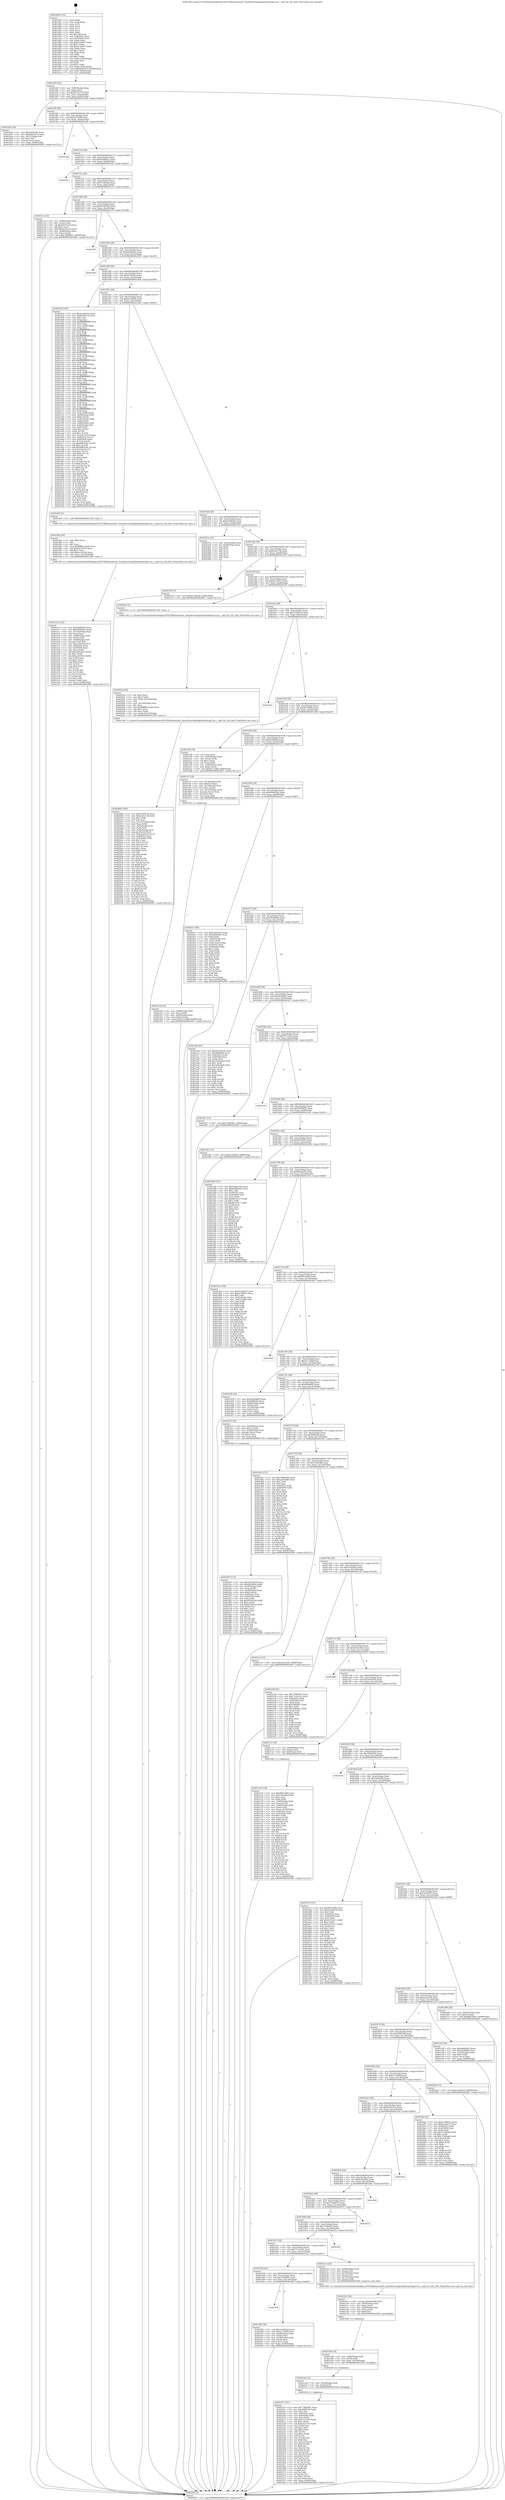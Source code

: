 digraph "0x401460" {
  label = "0x401460 (/mnt/c/Users/mathe/Desktop/tcc/POCII/binaries/extr_linuxdriversinputkeyboardcap11xx.c_cap11xx_init_leds_Final-ollvm.out::main(0))"
  labelloc = "t"
  node[shape=record]

  Entry [label="",width=0.3,height=0.3,shape=circle,fillcolor=black,style=filled]
  "0x4014d4" [label="{
     0x4014d4 [32]\l
     | [instrs]\l
     &nbsp;&nbsp;0x4014d4 \<+6\>: mov -0x98(%rbp),%eax\l
     &nbsp;&nbsp;0x4014da \<+2\>: mov %eax,%ecx\l
     &nbsp;&nbsp;0x4014dc \<+6\>: sub $0x855f2710,%ecx\l
     &nbsp;&nbsp;0x4014e2 \<+6\>: mov %eax,-0xac(%rbp)\l
     &nbsp;&nbsp;0x4014e8 \<+6\>: mov %ecx,-0xb0(%rbp)\l
     &nbsp;&nbsp;0x4014ee \<+6\>: je 0000000000401b40 \<main+0x6e0\>\l
  }"]
  "0x401b40" [label="{
     0x401b40 [30]\l
     | [instrs]\l
     &nbsp;&nbsp;0x401b40 \<+5\>: mov $0x3a85cdf1,%eax\l
     &nbsp;&nbsp;0x401b45 \<+5\>: mov $0x6b2d147a,%ecx\l
     &nbsp;&nbsp;0x401b4a \<+3\>: mov -0x31(%rbp),%dl\l
     &nbsp;&nbsp;0x401b4d \<+3\>: test $0x1,%dl\l
     &nbsp;&nbsp;0x401b50 \<+3\>: cmovne %ecx,%eax\l
     &nbsp;&nbsp;0x401b53 \<+6\>: mov %eax,-0x98(%rbp)\l
     &nbsp;&nbsp;0x401b59 \<+5\>: jmp 0000000000402681 \<main+0x1221\>\l
  }"]
  "0x4014f4" [label="{
     0x4014f4 [28]\l
     | [instrs]\l
     &nbsp;&nbsp;0x4014f4 \<+5\>: jmp 00000000004014f9 \<main+0x99\>\l
     &nbsp;&nbsp;0x4014f9 \<+6\>: mov -0xac(%rbp),%eax\l
     &nbsp;&nbsp;0x4014ff \<+5\>: sub $0x8cd792bf,%eax\l
     &nbsp;&nbsp;0x401504 \<+6\>: mov %eax,-0xb4(%rbp)\l
     &nbsp;&nbsp;0x40150a \<+6\>: je 00000000004022a8 \<main+0xe48\>\l
  }"]
  Exit [label="",width=0.3,height=0.3,shape=circle,fillcolor=black,style=filled,peripheries=2]
  "0x4022a8" [label="{
     0x4022a8\l
  }", style=dashed]
  "0x401510" [label="{
     0x401510 [28]\l
     | [instrs]\l
     &nbsp;&nbsp;0x401510 \<+5\>: jmp 0000000000401515 \<main+0xb5\>\l
     &nbsp;&nbsp;0x401515 \<+6\>: mov -0xac(%rbp),%eax\l
     &nbsp;&nbsp;0x40151b \<+5\>: sub $0x93ddbe15,%eax\l
     &nbsp;&nbsp;0x401520 \<+6\>: mov %eax,-0xb8(%rbp)\l
     &nbsp;&nbsp;0x401526 \<+6\>: je 00000000004022fe \<main+0xe9e\>\l
  }"]
  "0x4021f7" [label="{
     0x4021f7 [147]\l
     | [instrs]\l
     &nbsp;&nbsp;0x4021f7 \<+5\>: mov $0x778d0a97,%eax\l
     &nbsp;&nbsp;0x4021fc \<+5\>: mov $0x56fdf740,%edx\l
     &nbsp;&nbsp;0x402201 \<+2\>: mov $0x1,%cl\l
     &nbsp;&nbsp;0x402203 \<+7\>: mov 0x40505c,%esi\l
     &nbsp;&nbsp;0x40220a \<+8\>: mov 0x405060,%r8d\l
     &nbsp;&nbsp;0x402212 \<+3\>: mov %esi,%r9d\l
     &nbsp;&nbsp;0x402215 \<+7\>: add $0x33a7ccf3,%r9d\l
     &nbsp;&nbsp;0x40221c \<+4\>: sub $0x1,%r9d\l
     &nbsp;&nbsp;0x402220 \<+7\>: sub $0x33a7ccf3,%r9d\l
     &nbsp;&nbsp;0x402227 \<+4\>: imul %r9d,%esi\l
     &nbsp;&nbsp;0x40222b \<+3\>: and $0x1,%esi\l
     &nbsp;&nbsp;0x40222e \<+3\>: cmp $0x0,%esi\l
     &nbsp;&nbsp;0x402231 \<+4\>: sete %r10b\l
     &nbsp;&nbsp;0x402235 \<+4\>: cmp $0xa,%r8d\l
     &nbsp;&nbsp;0x402239 \<+4\>: setl %r11b\l
     &nbsp;&nbsp;0x40223d \<+3\>: mov %r10b,%bl\l
     &nbsp;&nbsp;0x402240 \<+3\>: xor $0xff,%bl\l
     &nbsp;&nbsp;0x402243 \<+3\>: mov %r11b,%r14b\l
     &nbsp;&nbsp;0x402246 \<+4\>: xor $0xff,%r14b\l
     &nbsp;&nbsp;0x40224a \<+3\>: xor $0x0,%cl\l
     &nbsp;&nbsp;0x40224d \<+3\>: mov %bl,%r15b\l
     &nbsp;&nbsp;0x402250 \<+4\>: and $0x0,%r15b\l
     &nbsp;&nbsp;0x402254 \<+3\>: and %cl,%r10b\l
     &nbsp;&nbsp;0x402257 \<+3\>: mov %r14b,%r12b\l
     &nbsp;&nbsp;0x40225a \<+4\>: and $0x0,%r12b\l
     &nbsp;&nbsp;0x40225e \<+3\>: and %cl,%r11b\l
     &nbsp;&nbsp;0x402261 \<+3\>: or %r10b,%r15b\l
     &nbsp;&nbsp;0x402264 \<+3\>: or %r11b,%r12b\l
     &nbsp;&nbsp;0x402267 \<+3\>: xor %r12b,%r15b\l
     &nbsp;&nbsp;0x40226a \<+3\>: or %r14b,%bl\l
     &nbsp;&nbsp;0x40226d \<+3\>: xor $0xff,%bl\l
     &nbsp;&nbsp;0x402270 \<+3\>: or $0x0,%cl\l
     &nbsp;&nbsp;0x402273 \<+2\>: and %cl,%bl\l
     &nbsp;&nbsp;0x402275 \<+3\>: or %bl,%r15b\l
     &nbsp;&nbsp;0x402278 \<+4\>: test $0x1,%r15b\l
     &nbsp;&nbsp;0x40227c \<+3\>: cmovne %edx,%eax\l
     &nbsp;&nbsp;0x40227f \<+6\>: mov %eax,-0x98(%rbp)\l
     &nbsp;&nbsp;0x402285 \<+5\>: jmp 0000000000402681 \<main+0x1221\>\l
  }"]
  "0x4022fe" [label="{
     0x4022fe\l
  }", style=dashed]
  "0x40152c" [label="{
     0x40152c [28]\l
     | [instrs]\l
     &nbsp;&nbsp;0x40152c \<+5\>: jmp 0000000000401531 \<main+0xd1\>\l
     &nbsp;&nbsp;0x401531 \<+6\>: mov -0xac(%rbp),%eax\l
     &nbsp;&nbsp;0x401537 \<+5\>: sub $0x97546ceb,%eax\l
     &nbsp;&nbsp;0x40153c \<+6\>: mov %eax,-0xbc(%rbp)\l
     &nbsp;&nbsp;0x401542 \<+6\>: je 000000000040211e \<main+0xcbe\>\l
  }"]
  "0x4021eb" [label="{
     0x4021eb [12]\l
     | [instrs]\l
     &nbsp;&nbsp;0x4021eb \<+4\>: mov -0x50(%rbp),%rdi\l
     &nbsp;&nbsp;0x4021ef \<+3\>: mov (%rdi),%rdi\l
     &nbsp;&nbsp;0x4021f2 \<+5\>: call 0000000000401030 \<free@plt\>\l
     | [calls]\l
     &nbsp;&nbsp;0x401030 \{1\} (unknown)\l
  }"]
  "0x40211e" [label="{
     0x40211e [42]\l
     | [instrs]\l
     &nbsp;&nbsp;0x40211e \<+4\>: mov -0x48(%rbp),%rax\l
     &nbsp;&nbsp;0x402122 \<+2\>: mov (%rax),%ecx\l
     &nbsp;&nbsp;0x402124 \<+6\>: sub $0x6410ca79,%ecx\l
     &nbsp;&nbsp;0x40212a \<+3\>: add $0x1,%ecx\l
     &nbsp;&nbsp;0x40212d \<+6\>: add $0x6410ca79,%ecx\l
     &nbsp;&nbsp;0x402133 \<+4\>: mov -0x48(%rbp),%rax\l
     &nbsp;&nbsp;0x402137 \<+2\>: mov %ecx,(%rax)\l
     &nbsp;&nbsp;0x402139 \<+10\>: movl $0x7af66901,-0x98(%rbp)\l
     &nbsp;&nbsp;0x402143 \<+5\>: jmp 0000000000402681 \<main+0x1221\>\l
  }"]
  "0x401548" [label="{
     0x401548 [28]\l
     | [instrs]\l
     &nbsp;&nbsp;0x401548 \<+5\>: jmp 000000000040154d \<main+0xed\>\l
     &nbsp;&nbsp;0x40154d \<+6\>: mov -0xac(%rbp),%eax\l
     &nbsp;&nbsp;0x401553 \<+5\>: sub $0xa8190250,%eax\l
     &nbsp;&nbsp;0x401558 \<+6\>: mov %eax,-0xc0(%rbp)\l
     &nbsp;&nbsp;0x40155e \<+6\>: je 000000000040255f \<main+0x10ff\>\l
  }"]
  "0x4021d9" [label="{
     0x4021d9 [18]\l
     | [instrs]\l
     &nbsp;&nbsp;0x4021d9 \<+4\>: mov -0x68(%rbp),%rdi\l
     &nbsp;&nbsp;0x4021dd \<+3\>: mov (%rdi),%rdi\l
     &nbsp;&nbsp;0x4021e0 \<+6\>: mov %eax,-0x160(%rbp)\l
     &nbsp;&nbsp;0x4021e6 \<+5\>: call 0000000000401030 \<free@plt\>\l
     | [calls]\l
     &nbsp;&nbsp;0x401030 \{1\} (unknown)\l
  }"]
  "0x40255f" [label="{
     0x40255f\l
  }", style=dashed]
  "0x401564" [label="{
     0x401564 [28]\l
     | [instrs]\l
     &nbsp;&nbsp;0x401564 \<+5\>: jmp 0000000000401569 \<main+0x109\>\l
     &nbsp;&nbsp;0x401569 \<+6\>: mov -0xac(%rbp),%eax\l
     &nbsp;&nbsp;0x40156f \<+5\>: sub $0xabdb4ad3,%eax\l
     &nbsp;&nbsp;0x401574 \<+6\>: mov %eax,-0xc4(%rbp)\l
     &nbsp;&nbsp;0x40157a \<+6\>: je 0000000000402299 \<main+0xe39\>\l
  }"]
  "0x4021bc" [label="{
     0x4021bc [29]\l
     | [instrs]\l
     &nbsp;&nbsp;0x4021bc \<+10\>: movabs $0x4030b6,%rdi\l
     &nbsp;&nbsp;0x4021c6 \<+4\>: mov -0x40(%rbp),%rsi\l
     &nbsp;&nbsp;0x4021ca \<+2\>: mov %eax,(%rsi)\l
     &nbsp;&nbsp;0x4021cc \<+4\>: mov -0x40(%rbp),%rsi\l
     &nbsp;&nbsp;0x4021d0 \<+2\>: mov (%rsi),%esi\l
     &nbsp;&nbsp;0x4021d2 \<+2\>: mov $0x0,%al\l
     &nbsp;&nbsp;0x4021d4 \<+5\>: call 0000000000401040 \<printf@plt\>\l
     | [calls]\l
     &nbsp;&nbsp;0x401040 \{1\} (unknown)\l
  }"]
  "0x402299" [label="{
     0x402299\l
  }", style=dashed]
  "0x401580" [label="{
     0x401580 [28]\l
     | [instrs]\l
     &nbsp;&nbsp;0x401580 \<+5\>: jmp 0000000000401585 \<main+0x125\>\l
     &nbsp;&nbsp;0x401585 \<+6\>: mov -0xac(%rbp),%eax\l
     &nbsp;&nbsp;0x40158b \<+5\>: sub $0xac7609cc,%eax\l
     &nbsp;&nbsp;0x401590 \<+6\>: mov %eax,-0xc8(%rbp)\l
     &nbsp;&nbsp;0x401596 \<+6\>: je 00000000004019c8 \<main+0x568\>\l
  }"]
  "0x402066" [label="{
     0x402066 [169]\l
     | [instrs]\l
     &nbsp;&nbsp;0x402066 \<+5\>: mov $0xc528912a,%ecx\l
     &nbsp;&nbsp;0x40206b \<+5\>: mov $0xbca0113b,%edx\l
     &nbsp;&nbsp;0x402070 \<+3\>: mov $0x1,%dil\l
     &nbsp;&nbsp;0x402073 \<+2\>: xor %esi,%esi\l
     &nbsp;&nbsp;0x402075 \<+7\>: mov -0x15c(%rbp),%r8d\l
     &nbsp;&nbsp;0x40207c \<+4\>: imul %eax,%r8d\l
     &nbsp;&nbsp;0x402080 \<+4\>: mov -0x50(%rbp),%r9\l
     &nbsp;&nbsp;0x402084 \<+3\>: mov (%r9),%r9\l
     &nbsp;&nbsp;0x402087 \<+4\>: mov -0x48(%rbp),%r10\l
     &nbsp;&nbsp;0x40208b \<+3\>: movslq (%r10),%r10\l
     &nbsp;&nbsp;0x40208e \<+4\>: mov %r8d,(%r9,%r10,4)\l
     &nbsp;&nbsp;0x402092 \<+7\>: mov 0x40505c,%eax\l
     &nbsp;&nbsp;0x402099 \<+8\>: mov 0x405060,%r8d\l
     &nbsp;&nbsp;0x4020a1 \<+3\>: sub $0x1,%esi\l
     &nbsp;&nbsp;0x4020a4 \<+3\>: mov %eax,%r11d\l
     &nbsp;&nbsp;0x4020a7 \<+3\>: add %esi,%r11d\l
     &nbsp;&nbsp;0x4020aa \<+4\>: imul %r11d,%eax\l
     &nbsp;&nbsp;0x4020ae \<+3\>: and $0x1,%eax\l
     &nbsp;&nbsp;0x4020b1 \<+3\>: cmp $0x0,%eax\l
     &nbsp;&nbsp;0x4020b4 \<+3\>: sete %bl\l
     &nbsp;&nbsp;0x4020b7 \<+4\>: cmp $0xa,%r8d\l
     &nbsp;&nbsp;0x4020bb \<+4\>: setl %r14b\l
     &nbsp;&nbsp;0x4020bf \<+3\>: mov %bl,%r15b\l
     &nbsp;&nbsp;0x4020c2 \<+4\>: xor $0xff,%r15b\l
     &nbsp;&nbsp;0x4020c6 \<+3\>: mov %r14b,%r12b\l
     &nbsp;&nbsp;0x4020c9 \<+4\>: xor $0xff,%r12b\l
     &nbsp;&nbsp;0x4020cd \<+4\>: xor $0x0,%dil\l
     &nbsp;&nbsp;0x4020d1 \<+3\>: mov %r15b,%r13b\l
     &nbsp;&nbsp;0x4020d4 \<+4\>: and $0x0,%r13b\l
     &nbsp;&nbsp;0x4020d8 \<+3\>: and %dil,%bl\l
     &nbsp;&nbsp;0x4020db \<+3\>: mov %r12b,%al\l
     &nbsp;&nbsp;0x4020de \<+2\>: and $0x0,%al\l
     &nbsp;&nbsp;0x4020e0 \<+3\>: and %dil,%r14b\l
     &nbsp;&nbsp;0x4020e3 \<+3\>: or %bl,%r13b\l
     &nbsp;&nbsp;0x4020e6 \<+3\>: or %r14b,%al\l
     &nbsp;&nbsp;0x4020e9 \<+3\>: xor %al,%r13b\l
     &nbsp;&nbsp;0x4020ec \<+3\>: or %r12b,%r15b\l
     &nbsp;&nbsp;0x4020ef \<+4\>: xor $0xff,%r15b\l
     &nbsp;&nbsp;0x4020f3 \<+4\>: or $0x0,%dil\l
     &nbsp;&nbsp;0x4020f7 \<+3\>: and %dil,%r15b\l
     &nbsp;&nbsp;0x4020fa \<+3\>: or %r15b,%r13b\l
     &nbsp;&nbsp;0x4020fd \<+4\>: test $0x1,%r13b\l
     &nbsp;&nbsp;0x402101 \<+3\>: cmovne %edx,%ecx\l
     &nbsp;&nbsp;0x402104 \<+6\>: mov %ecx,-0x98(%rbp)\l
     &nbsp;&nbsp;0x40210a \<+5\>: jmp 0000000000402681 \<main+0x1221\>\l
  }"]
  "0x4019c8" [label="{
     0x4019c8 [376]\l
     | [instrs]\l
     &nbsp;&nbsp;0x4019c8 \<+5\>: mov $0x6c2ba454,%eax\l
     &nbsp;&nbsp;0x4019cd \<+5\>: mov $0x855f2710,%ecx\l
     &nbsp;&nbsp;0x4019d2 \<+2\>: mov $0x1,%dl\l
     &nbsp;&nbsp;0x4019d4 \<+3\>: mov %rsp,%rsi\l
     &nbsp;&nbsp;0x4019d7 \<+4\>: add $0xfffffffffffffff0,%rsi\l
     &nbsp;&nbsp;0x4019db \<+3\>: mov %rsi,%rsp\l
     &nbsp;&nbsp;0x4019de \<+7\>: mov %rsi,-0x90(%rbp)\l
     &nbsp;&nbsp;0x4019e5 \<+3\>: mov %rsp,%rsi\l
     &nbsp;&nbsp;0x4019e8 \<+4\>: add $0xfffffffffffffff0,%rsi\l
     &nbsp;&nbsp;0x4019ec \<+3\>: mov %rsi,%rsp\l
     &nbsp;&nbsp;0x4019ef \<+3\>: mov %rsp,%rdi\l
     &nbsp;&nbsp;0x4019f2 \<+4\>: add $0xfffffffffffffff0,%rdi\l
     &nbsp;&nbsp;0x4019f6 \<+3\>: mov %rdi,%rsp\l
     &nbsp;&nbsp;0x4019f9 \<+7\>: mov %rdi,-0x88(%rbp)\l
     &nbsp;&nbsp;0x401a00 \<+3\>: mov %rsp,%rdi\l
     &nbsp;&nbsp;0x401a03 \<+4\>: add $0xfffffffffffffff0,%rdi\l
     &nbsp;&nbsp;0x401a07 \<+3\>: mov %rdi,%rsp\l
     &nbsp;&nbsp;0x401a0a \<+4\>: mov %rdi,-0x80(%rbp)\l
     &nbsp;&nbsp;0x401a0e \<+3\>: mov %rsp,%rdi\l
     &nbsp;&nbsp;0x401a11 \<+4\>: add $0xfffffffffffffff0,%rdi\l
     &nbsp;&nbsp;0x401a15 \<+3\>: mov %rdi,%rsp\l
     &nbsp;&nbsp;0x401a18 \<+4\>: mov %rdi,-0x78(%rbp)\l
     &nbsp;&nbsp;0x401a1c \<+3\>: mov %rsp,%rdi\l
     &nbsp;&nbsp;0x401a1f \<+4\>: add $0xfffffffffffffff0,%rdi\l
     &nbsp;&nbsp;0x401a23 \<+3\>: mov %rdi,%rsp\l
     &nbsp;&nbsp;0x401a26 \<+4\>: mov %rdi,-0x70(%rbp)\l
     &nbsp;&nbsp;0x401a2a \<+3\>: mov %rsp,%rdi\l
     &nbsp;&nbsp;0x401a2d \<+4\>: add $0xfffffffffffffff0,%rdi\l
     &nbsp;&nbsp;0x401a31 \<+3\>: mov %rdi,%rsp\l
     &nbsp;&nbsp;0x401a34 \<+4\>: mov %rdi,-0x68(%rbp)\l
     &nbsp;&nbsp;0x401a38 \<+3\>: mov %rsp,%rdi\l
     &nbsp;&nbsp;0x401a3b \<+4\>: add $0xfffffffffffffff0,%rdi\l
     &nbsp;&nbsp;0x401a3f \<+3\>: mov %rdi,%rsp\l
     &nbsp;&nbsp;0x401a42 \<+4\>: mov %rdi,-0x60(%rbp)\l
     &nbsp;&nbsp;0x401a46 \<+3\>: mov %rsp,%rdi\l
     &nbsp;&nbsp;0x401a49 \<+4\>: add $0xfffffffffffffff0,%rdi\l
     &nbsp;&nbsp;0x401a4d \<+3\>: mov %rdi,%rsp\l
     &nbsp;&nbsp;0x401a50 \<+4\>: mov %rdi,-0x58(%rbp)\l
     &nbsp;&nbsp;0x401a54 \<+3\>: mov %rsp,%rdi\l
     &nbsp;&nbsp;0x401a57 \<+4\>: add $0xfffffffffffffff0,%rdi\l
     &nbsp;&nbsp;0x401a5b \<+3\>: mov %rdi,%rsp\l
     &nbsp;&nbsp;0x401a5e \<+4\>: mov %rdi,-0x50(%rbp)\l
     &nbsp;&nbsp;0x401a62 \<+3\>: mov %rsp,%rdi\l
     &nbsp;&nbsp;0x401a65 \<+4\>: add $0xfffffffffffffff0,%rdi\l
     &nbsp;&nbsp;0x401a69 \<+3\>: mov %rdi,%rsp\l
     &nbsp;&nbsp;0x401a6c \<+4\>: mov %rdi,-0x48(%rbp)\l
     &nbsp;&nbsp;0x401a70 \<+3\>: mov %rsp,%rdi\l
     &nbsp;&nbsp;0x401a73 \<+4\>: add $0xfffffffffffffff0,%rdi\l
     &nbsp;&nbsp;0x401a77 \<+3\>: mov %rdi,%rsp\l
     &nbsp;&nbsp;0x401a7a \<+4\>: mov %rdi,-0x40(%rbp)\l
     &nbsp;&nbsp;0x401a7e \<+7\>: mov -0x90(%rbp),%rdi\l
     &nbsp;&nbsp;0x401a85 \<+6\>: movl $0x0,(%rdi)\l
     &nbsp;&nbsp;0x401a8b \<+7\>: mov -0x9c(%rbp),%r8d\l
     &nbsp;&nbsp;0x401a92 \<+3\>: mov %r8d,(%rsi)\l
     &nbsp;&nbsp;0x401a95 \<+7\>: mov -0x88(%rbp),%rdi\l
     &nbsp;&nbsp;0x401a9c \<+7\>: mov -0xa8(%rbp),%r9\l
     &nbsp;&nbsp;0x401aa3 \<+3\>: mov %r9,(%rdi)\l
     &nbsp;&nbsp;0x401aa6 \<+3\>: cmpl $0x2,(%rsi)\l
     &nbsp;&nbsp;0x401aa9 \<+4\>: setne %r10b\l
     &nbsp;&nbsp;0x401aad \<+4\>: and $0x1,%r10b\l
     &nbsp;&nbsp;0x401ab1 \<+4\>: mov %r10b,-0x31(%rbp)\l
     &nbsp;&nbsp;0x401ab5 \<+8\>: mov 0x40505c,%r11d\l
     &nbsp;&nbsp;0x401abd \<+7\>: mov 0x405060,%ebx\l
     &nbsp;&nbsp;0x401ac4 \<+3\>: mov %r11d,%r14d\l
     &nbsp;&nbsp;0x401ac7 \<+7\>: sub $0xf6855e8c,%r14d\l
     &nbsp;&nbsp;0x401ace \<+4\>: sub $0x1,%r14d\l
     &nbsp;&nbsp;0x401ad2 \<+7\>: add $0xf6855e8c,%r14d\l
     &nbsp;&nbsp;0x401ad9 \<+4\>: imul %r14d,%r11d\l
     &nbsp;&nbsp;0x401add \<+4\>: and $0x1,%r11d\l
     &nbsp;&nbsp;0x401ae1 \<+4\>: cmp $0x0,%r11d\l
     &nbsp;&nbsp;0x401ae5 \<+4\>: sete %r10b\l
     &nbsp;&nbsp;0x401ae9 \<+3\>: cmp $0xa,%ebx\l
     &nbsp;&nbsp;0x401aec \<+4\>: setl %r15b\l
     &nbsp;&nbsp;0x401af0 \<+3\>: mov %r10b,%r12b\l
     &nbsp;&nbsp;0x401af3 \<+4\>: xor $0xff,%r12b\l
     &nbsp;&nbsp;0x401af7 \<+3\>: mov %r15b,%r13b\l
     &nbsp;&nbsp;0x401afa \<+4\>: xor $0xff,%r13b\l
     &nbsp;&nbsp;0x401afe \<+3\>: xor $0x1,%dl\l
     &nbsp;&nbsp;0x401b01 \<+3\>: mov %r12b,%sil\l
     &nbsp;&nbsp;0x401b04 \<+4\>: and $0xff,%sil\l
     &nbsp;&nbsp;0x401b08 \<+3\>: and %dl,%r10b\l
     &nbsp;&nbsp;0x401b0b \<+3\>: mov %r13b,%dil\l
     &nbsp;&nbsp;0x401b0e \<+4\>: and $0xff,%dil\l
     &nbsp;&nbsp;0x401b12 \<+3\>: and %dl,%r15b\l
     &nbsp;&nbsp;0x401b15 \<+3\>: or %r10b,%sil\l
     &nbsp;&nbsp;0x401b18 \<+3\>: or %r15b,%dil\l
     &nbsp;&nbsp;0x401b1b \<+3\>: xor %dil,%sil\l
     &nbsp;&nbsp;0x401b1e \<+3\>: or %r13b,%r12b\l
     &nbsp;&nbsp;0x401b21 \<+4\>: xor $0xff,%r12b\l
     &nbsp;&nbsp;0x401b25 \<+3\>: or $0x1,%dl\l
     &nbsp;&nbsp;0x401b28 \<+3\>: and %dl,%r12b\l
     &nbsp;&nbsp;0x401b2b \<+3\>: or %r12b,%sil\l
     &nbsp;&nbsp;0x401b2e \<+4\>: test $0x1,%sil\l
     &nbsp;&nbsp;0x401b32 \<+3\>: cmovne %ecx,%eax\l
     &nbsp;&nbsp;0x401b35 \<+6\>: mov %eax,-0x98(%rbp)\l
     &nbsp;&nbsp;0x401b3b \<+5\>: jmp 0000000000402681 \<main+0x1221\>\l
  }"]
  "0x40159c" [label="{
     0x40159c [28]\l
     | [instrs]\l
     &nbsp;&nbsp;0x40159c \<+5\>: jmp 00000000004015a1 \<main+0x141\>\l
     &nbsp;&nbsp;0x4015a1 \<+6\>: mov -0xac(%rbp),%eax\l
     &nbsp;&nbsp;0x4015a7 \<+5\>: sub $0xacb3dfd6,%eax\l
     &nbsp;&nbsp;0x4015ac \<+6\>: mov %eax,-0xcc(%rbp)\l
     &nbsp;&nbsp;0x4015b2 \<+6\>: je 0000000000401de5 \<main+0x985\>\l
  }"]
  "0x40203a" [label="{
     0x40203a [44]\l
     | [instrs]\l
     &nbsp;&nbsp;0x40203a \<+2\>: xor %ecx,%ecx\l
     &nbsp;&nbsp;0x40203c \<+5\>: mov $0x2,%edx\l
     &nbsp;&nbsp;0x402041 \<+6\>: mov %edx,-0x158(%rbp)\l
     &nbsp;&nbsp;0x402047 \<+1\>: cltd\l
     &nbsp;&nbsp;0x402048 \<+6\>: mov -0x158(%rbp),%esi\l
     &nbsp;&nbsp;0x40204e \<+2\>: idiv %esi\l
     &nbsp;&nbsp;0x402050 \<+6\>: imul $0xfffffffe,%edx,%edx\l
     &nbsp;&nbsp;0x402056 \<+3\>: sub $0x1,%ecx\l
     &nbsp;&nbsp;0x402059 \<+2\>: sub %ecx,%edx\l
     &nbsp;&nbsp;0x40205b \<+6\>: mov %edx,-0x15c(%rbp)\l
     &nbsp;&nbsp;0x402061 \<+5\>: call 0000000000401160 \<next_i\>\l
     | [calls]\l
     &nbsp;&nbsp;0x401160 \{1\} (/mnt/c/Users/mathe/Desktop/tcc/POCII/binaries/extr_linuxdriversinputkeyboardcap11xx.c_cap11xx_init_leds_Final-ollvm.out::next_i)\l
  }"]
  "0x401de5" [label="{
     0x401de5 [5]\l
     | [instrs]\l
     &nbsp;&nbsp;0x401de5 \<+5\>: call 0000000000401160 \<next_i\>\l
     | [calls]\l
     &nbsp;&nbsp;0x401160 \{1\} (/mnt/c/Users/mathe/Desktop/tcc/POCII/binaries/extr_linuxdriversinputkeyboardcap11xx.c_cap11xx_init_leds_Final-ollvm.out::next_i)\l
  }"]
  "0x4015b8" [label="{
     0x4015b8 [28]\l
     | [instrs]\l
     &nbsp;&nbsp;0x4015b8 \<+5\>: jmp 00000000004015bd \<main+0x15d\>\l
     &nbsp;&nbsp;0x4015bd \<+6\>: mov -0xac(%rbp),%eax\l
     &nbsp;&nbsp;0x4015c3 \<+5\>: sub $0xbad48ebc,%eax\l
     &nbsp;&nbsp;0x4015c8 \<+6\>: mov %eax,-0xd0(%rbp)\l
     &nbsp;&nbsp;0x4015ce \<+6\>: je 000000000040247a \<main+0x101a\>\l
  }"]
  "0x401954" [label="{
     0x401954\l
  }", style=dashed]
  "0x40247a" [label="{
     0x40247a [18]\l
     | [instrs]\l
     &nbsp;&nbsp;0x40247a \<+3\>: mov -0x2c(%rbp),%eax\l
     &nbsp;&nbsp;0x40247d \<+4\>: lea -0x28(%rbp),%rsp\l
     &nbsp;&nbsp;0x402481 \<+1\>: pop %rbx\l
     &nbsp;&nbsp;0x402482 \<+2\>: pop %r12\l
     &nbsp;&nbsp;0x402484 \<+2\>: pop %r13\l
     &nbsp;&nbsp;0x402486 \<+2\>: pop %r14\l
     &nbsp;&nbsp;0x402488 \<+2\>: pop %r15\l
     &nbsp;&nbsp;0x40248a \<+1\>: pop %rbp\l
     &nbsp;&nbsp;0x40248b \<+1\>: ret\l
  }"]
  "0x4015d4" [label="{
     0x4015d4 [28]\l
     | [instrs]\l
     &nbsp;&nbsp;0x4015d4 \<+5\>: jmp 00000000004015d9 \<main+0x179\>\l
     &nbsp;&nbsp;0x4015d9 \<+6\>: mov -0xac(%rbp),%eax\l
     &nbsp;&nbsp;0x4015df \<+5\>: sub $0xbca0113b,%eax\l
     &nbsp;&nbsp;0x4015e4 \<+6\>: mov %eax,-0xd4(%rbp)\l
     &nbsp;&nbsp;0x4015ea \<+6\>: je 000000000040210f \<main+0xcaf\>\l
  }"]
  "0x401fb6" [label="{
     0x401fb6 [36]\l
     | [instrs]\l
     &nbsp;&nbsp;0x401fb6 \<+5\>: mov $0x214d2fa4,%eax\l
     &nbsp;&nbsp;0x401fbb \<+5\>: mov $0x5c7cb66f,%ecx\l
     &nbsp;&nbsp;0x401fc0 \<+4\>: mov -0x48(%rbp),%rdx\l
     &nbsp;&nbsp;0x401fc4 \<+2\>: mov (%rdx),%esi\l
     &nbsp;&nbsp;0x401fc6 \<+4\>: mov -0x58(%rbp),%rdx\l
     &nbsp;&nbsp;0x401fca \<+2\>: cmp (%rdx),%esi\l
     &nbsp;&nbsp;0x401fcc \<+3\>: cmovl %ecx,%eax\l
     &nbsp;&nbsp;0x401fcf \<+6\>: mov %eax,-0x98(%rbp)\l
     &nbsp;&nbsp;0x401fd5 \<+5\>: jmp 0000000000402681 \<main+0x1221\>\l
  }"]
  "0x40210f" [label="{
     0x40210f [15]\l
     | [instrs]\l
     &nbsp;&nbsp;0x40210f \<+10\>: movl $0x97546ceb,-0x98(%rbp)\l
     &nbsp;&nbsp;0x402119 \<+5\>: jmp 0000000000402681 \<main+0x1221\>\l
  }"]
  "0x4015f0" [label="{
     0x4015f0 [28]\l
     | [instrs]\l
     &nbsp;&nbsp;0x4015f0 \<+5\>: jmp 00000000004015f5 \<main+0x195\>\l
     &nbsp;&nbsp;0x4015f5 \<+6\>: mov -0xac(%rbp),%eax\l
     &nbsp;&nbsp;0x4015fb \<+5\>: sub $0xbecc8073,%eax\l
     &nbsp;&nbsp;0x401600 \<+6\>: mov %eax,-0xd8(%rbp)\l
     &nbsp;&nbsp;0x401606 \<+6\>: je 0000000000402035 \<main+0xbd5\>\l
  }"]
  "0x401938" [label="{
     0x401938 [28]\l
     | [instrs]\l
     &nbsp;&nbsp;0x401938 \<+5\>: jmp 000000000040193d \<main+0x4dd\>\l
     &nbsp;&nbsp;0x40193d \<+6\>: mov -0xac(%rbp),%eax\l
     &nbsp;&nbsp;0x401943 \<+5\>: sub $0x7af66901,%eax\l
     &nbsp;&nbsp;0x401948 \<+6\>: mov %eax,-0x150(%rbp)\l
     &nbsp;&nbsp;0x40194e \<+6\>: je 0000000000401fb6 \<main+0xb56\>\l
  }"]
  "0x402035" [label="{
     0x402035 [5]\l
     | [instrs]\l
     &nbsp;&nbsp;0x402035 \<+5\>: call 0000000000401160 \<next_i\>\l
     | [calls]\l
     &nbsp;&nbsp;0x401160 \{1\} (/mnt/c/Users/mathe/Desktop/tcc/POCII/binaries/extr_linuxdriversinputkeyboardcap11xx.c_cap11xx_init_leds_Final-ollvm.out::next_i)\l
  }"]
  "0x40160c" [label="{
     0x40160c [28]\l
     | [instrs]\l
     &nbsp;&nbsp;0x40160c \<+5\>: jmp 0000000000401611 \<main+0x1b1\>\l
     &nbsp;&nbsp;0x401611 \<+6\>: mov -0xac(%rbp),%eax\l
     &nbsp;&nbsp;0x401617 \<+5\>: sub $0xc528912a,%eax\l
     &nbsp;&nbsp;0x40161c \<+6\>: mov %eax,-0xdc(%rbp)\l
     &nbsp;&nbsp;0x401622 \<+6\>: je 000000000040259c \<main+0x113c\>\l
  }"]
  "0x4021a3" [label="{
     0x4021a3 [25]\l
     | [instrs]\l
     &nbsp;&nbsp;0x4021a3 \<+4\>: mov -0x68(%rbp),%rax\l
     &nbsp;&nbsp;0x4021a7 \<+3\>: mov (%rax),%rdi\l
     &nbsp;&nbsp;0x4021aa \<+4\>: mov -0x50(%rbp),%rax\l
     &nbsp;&nbsp;0x4021ae \<+3\>: mov (%rax),%rsi\l
     &nbsp;&nbsp;0x4021b1 \<+4\>: mov -0x78(%rbp),%rax\l
     &nbsp;&nbsp;0x4021b5 \<+2\>: mov (%rax),%edx\l
     &nbsp;&nbsp;0x4021b7 \<+5\>: call 0000000000401440 \<cap11xx_init_leds\>\l
     | [calls]\l
     &nbsp;&nbsp;0x401440 \{1\} (/mnt/c/Users/mathe/Desktop/tcc/POCII/binaries/extr_linuxdriversinputkeyboardcap11xx.c_cap11xx_init_leds_Final-ollvm.out::cap11xx_init_leds)\l
  }"]
  "0x40259c" [label="{
     0x40259c\l
  }", style=dashed]
  "0x401628" [label="{
     0x401628 [28]\l
     | [instrs]\l
     &nbsp;&nbsp;0x401628 \<+5\>: jmp 000000000040162d \<main+0x1cd\>\l
     &nbsp;&nbsp;0x40162d \<+6\>: mov -0xac(%rbp),%eax\l
     &nbsp;&nbsp;0x401633 \<+5\>: sub $0xdc258f50,%eax\l
     &nbsp;&nbsp;0x401638 \<+6\>: mov %eax,-0xe0(%rbp)\l
     &nbsp;&nbsp;0x40163e \<+6\>: je 0000000000401e9b \<main+0xa3b\>\l
  }"]
  "0x40191c" [label="{
     0x40191c [28]\l
     | [instrs]\l
     &nbsp;&nbsp;0x40191c \<+5\>: jmp 0000000000401921 \<main+0x4c1\>\l
     &nbsp;&nbsp;0x401921 \<+6\>: mov -0xac(%rbp),%eax\l
     &nbsp;&nbsp;0x401927 \<+5\>: sub $0x77c2a1d1,%eax\l
     &nbsp;&nbsp;0x40192c \<+6\>: mov %eax,-0x14c(%rbp)\l
     &nbsp;&nbsp;0x401932 \<+6\>: je 00000000004021a3 \<main+0xd43\>\l
  }"]
  "0x401e9b" [label="{
     0x401e9b [34]\l
     | [instrs]\l
     &nbsp;&nbsp;0x401e9b \<+2\>: xor %eax,%eax\l
     &nbsp;&nbsp;0x401e9d \<+4\>: mov -0x60(%rbp),%rcx\l
     &nbsp;&nbsp;0x401ea1 \<+2\>: mov (%rcx),%edx\l
     &nbsp;&nbsp;0x401ea3 \<+3\>: sub $0x1,%eax\l
     &nbsp;&nbsp;0x401ea6 \<+2\>: sub %eax,%edx\l
     &nbsp;&nbsp;0x401ea8 \<+4\>: mov -0x60(%rbp),%rcx\l
     &nbsp;&nbsp;0x401eac \<+2\>: mov %edx,(%rcx)\l
     &nbsp;&nbsp;0x401eae \<+10\>: movl $0xfc112ddf,-0x98(%rbp)\l
     &nbsp;&nbsp;0x401eb8 \<+5\>: jmp 0000000000402681 \<main+0x1221\>\l
  }"]
  "0x401644" [label="{
     0x401644 [28]\l
     | [instrs]\l
     &nbsp;&nbsp;0x401644 \<+5\>: jmp 0000000000401649 \<main+0x1e9\>\l
     &nbsp;&nbsp;0x401649 \<+6\>: mov -0xac(%rbp),%eax\l
     &nbsp;&nbsp;0x40164f \<+5\>: sub $0xe03868fe,%eax\l
     &nbsp;&nbsp;0x401654 \<+6\>: mov %eax,-0xe4(%rbp)\l
     &nbsp;&nbsp;0x40165a \<+6\>: je 0000000000401cf1 \<main+0x891\>\l
  }"]
  "0x4025f2" [label="{
     0x4025f2\l
  }", style=dashed]
  "0x401cf1" [label="{
     0x401cf1 [39]\l
     | [instrs]\l
     &nbsp;&nbsp;0x401cf1 \<+4\>: mov -0x78(%rbp),%rax\l
     &nbsp;&nbsp;0x401cf5 \<+6\>: movl $0x64,(%rax)\l
     &nbsp;&nbsp;0x401cfb \<+4\>: mov -0x70(%rbp),%rax\l
     &nbsp;&nbsp;0x401cff \<+6\>: movl $0x1,(%rax)\l
     &nbsp;&nbsp;0x401d05 \<+4\>: mov -0x70(%rbp),%rax\l
     &nbsp;&nbsp;0x401d09 \<+3\>: movslq (%rax),%rax\l
     &nbsp;&nbsp;0x401d0c \<+4\>: shl $0x2,%rax\l
     &nbsp;&nbsp;0x401d10 \<+3\>: mov %rax,%rdi\l
     &nbsp;&nbsp;0x401d13 \<+5\>: call 0000000000401050 \<malloc@plt\>\l
     | [calls]\l
     &nbsp;&nbsp;0x401050 \{1\} (unknown)\l
  }"]
  "0x401660" [label="{
     0x401660 [28]\l
     | [instrs]\l
     &nbsp;&nbsp;0x401660 \<+5\>: jmp 0000000000401665 \<main+0x205\>\l
     &nbsp;&nbsp;0x401665 \<+6\>: mov -0xac(%rbp),%eax\l
     &nbsp;&nbsp;0x40166b \<+5\>: sub $0xe0892d3d,%eax\l
     &nbsp;&nbsp;0x401670 \<+6\>: mov %eax,-0xe8(%rbp)\l
     &nbsp;&nbsp;0x401676 \<+6\>: je 0000000000402417 \<main+0xfb7\>\l
  }"]
  "0x401900" [label="{
     0x401900 [28]\l
     | [instrs]\l
     &nbsp;&nbsp;0x401900 \<+5\>: jmp 0000000000401905 \<main+0x4a5\>\l
     &nbsp;&nbsp;0x401905 \<+6\>: mov -0xac(%rbp),%eax\l
     &nbsp;&nbsp;0x40190b \<+5\>: sub $0x778d0a97,%eax\l
     &nbsp;&nbsp;0x401910 \<+6\>: mov %eax,-0x148(%rbp)\l
     &nbsp;&nbsp;0x401916 \<+6\>: je 00000000004025f2 \<main+0x1192\>\l
  }"]
  "0x402417" [label="{
     0x402417 [99]\l
     | [instrs]\l
     &nbsp;&nbsp;0x402417 \<+5\>: mov $0x29a41582,%eax\l
     &nbsp;&nbsp;0x40241c \<+5\>: mov $0xbad48ebc,%ecx\l
     &nbsp;&nbsp;0x402421 \<+2\>: xor %edx,%edx\l
     &nbsp;&nbsp;0x402423 \<+7\>: mov -0x90(%rbp),%rsi\l
     &nbsp;&nbsp;0x40242a \<+2\>: mov (%rsi),%edi\l
     &nbsp;&nbsp;0x40242c \<+3\>: mov %edi,-0x2c(%rbp)\l
     &nbsp;&nbsp;0x40242f \<+7\>: mov 0x40505c,%edi\l
     &nbsp;&nbsp;0x402436 \<+8\>: mov 0x405060,%r8d\l
     &nbsp;&nbsp;0x40243e \<+3\>: sub $0x1,%edx\l
     &nbsp;&nbsp;0x402441 \<+3\>: mov %edi,%r9d\l
     &nbsp;&nbsp;0x402444 \<+3\>: add %edx,%r9d\l
     &nbsp;&nbsp;0x402447 \<+4\>: imul %r9d,%edi\l
     &nbsp;&nbsp;0x40244b \<+3\>: and $0x1,%edi\l
     &nbsp;&nbsp;0x40244e \<+3\>: cmp $0x0,%edi\l
     &nbsp;&nbsp;0x402451 \<+4\>: sete %r10b\l
     &nbsp;&nbsp;0x402455 \<+4\>: cmp $0xa,%r8d\l
     &nbsp;&nbsp;0x402459 \<+4\>: setl %r11b\l
     &nbsp;&nbsp;0x40245d \<+3\>: mov %r10b,%bl\l
     &nbsp;&nbsp;0x402460 \<+3\>: and %r11b,%bl\l
     &nbsp;&nbsp;0x402463 \<+3\>: xor %r11b,%r10b\l
     &nbsp;&nbsp;0x402466 \<+3\>: or %r10b,%bl\l
     &nbsp;&nbsp;0x402469 \<+3\>: test $0x1,%bl\l
     &nbsp;&nbsp;0x40246c \<+3\>: cmovne %ecx,%eax\l
     &nbsp;&nbsp;0x40246f \<+6\>: mov %eax,-0x98(%rbp)\l
     &nbsp;&nbsp;0x402475 \<+5\>: jmp 0000000000402681 \<main+0x1221\>\l
  }"]
  "0x40167c" [label="{
     0x40167c [28]\l
     | [instrs]\l
     &nbsp;&nbsp;0x40167c \<+5\>: jmp 0000000000401681 \<main+0x221\>\l
     &nbsp;&nbsp;0x401681 \<+6\>: mov -0xac(%rbp),%eax\l
     &nbsp;&nbsp;0x401687 \<+5\>: sub $0xe85db809,%eax\l
     &nbsp;&nbsp;0x40168c \<+6\>: mov %eax,-0xec(%rbp)\l
     &nbsp;&nbsp;0x401692 \<+6\>: je 0000000000401ebd \<main+0xa5d\>\l
  }"]
  "0x402655" [label="{
     0x402655\l
  }", style=dashed]
  "0x401ebd" [label="{
     0x401ebd [91]\l
     | [instrs]\l
     &nbsp;&nbsp;0x401ebd \<+5\>: mov $0xa8190250,%eax\l
     &nbsp;&nbsp;0x401ec2 \<+5\>: mov $0x486bd60,%ecx\l
     &nbsp;&nbsp;0x401ec7 \<+7\>: mov 0x40505c,%edx\l
     &nbsp;&nbsp;0x401ece \<+7\>: mov 0x405060,%esi\l
     &nbsp;&nbsp;0x401ed5 \<+2\>: mov %edx,%edi\l
     &nbsp;&nbsp;0x401ed7 \<+6\>: add $0x7e64ebe6,%edi\l
     &nbsp;&nbsp;0x401edd \<+3\>: sub $0x1,%edi\l
     &nbsp;&nbsp;0x401ee0 \<+6\>: sub $0x7e64ebe6,%edi\l
     &nbsp;&nbsp;0x401ee6 \<+3\>: imul %edi,%edx\l
     &nbsp;&nbsp;0x401ee9 \<+3\>: and $0x1,%edx\l
     &nbsp;&nbsp;0x401eec \<+3\>: cmp $0x0,%edx\l
     &nbsp;&nbsp;0x401eef \<+4\>: sete %r8b\l
     &nbsp;&nbsp;0x401ef3 \<+3\>: cmp $0xa,%esi\l
     &nbsp;&nbsp;0x401ef6 \<+4\>: setl %r9b\l
     &nbsp;&nbsp;0x401efa \<+3\>: mov %r8b,%r10b\l
     &nbsp;&nbsp;0x401efd \<+3\>: and %r9b,%r10b\l
     &nbsp;&nbsp;0x401f00 \<+3\>: xor %r9b,%r8b\l
     &nbsp;&nbsp;0x401f03 \<+3\>: or %r8b,%r10b\l
     &nbsp;&nbsp;0x401f06 \<+4\>: test $0x1,%r10b\l
     &nbsp;&nbsp;0x401f0a \<+3\>: cmovne %ecx,%eax\l
     &nbsp;&nbsp;0x401f0d \<+6\>: mov %eax,-0x98(%rbp)\l
     &nbsp;&nbsp;0x401f13 \<+5\>: jmp 0000000000402681 \<main+0x1221\>\l
  }"]
  "0x401698" [label="{
     0x401698 [28]\l
     | [instrs]\l
     &nbsp;&nbsp;0x401698 \<+5\>: jmp 000000000040169d \<main+0x23d\>\l
     &nbsp;&nbsp;0x40169d \<+6\>: mov -0xac(%rbp),%eax\l
     &nbsp;&nbsp;0x4016a3 \<+5\>: sub $0xebfc680e,%eax\l
     &nbsp;&nbsp;0x4016a8 \<+6\>: mov %eax,-0xf0(%rbp)\l
     &nbsp;&nbsp;0x4016ae \<+6\>: je 0000000000401fa7 \<main+0xb47\>\l
  }"]
  "0x4018e4" [label="{
     0x4018e4 [28]\l
     | [instrs]\l
     &nbsp;&nbsp;0x4018e4 \<+5\>: jmp 00000000004018e9 \<main+0x489\>\l
     &nbsp;&nbsp;0x4018e9 \<+6\>: mov -0xac(%rbp),%eax\l
     &nbsp;&nbsp;0x4018ef \<+5\>: sub $0x75fe0875,%eax\l
     &nbsp;&nbsp;0x4018f4 \<+6\>: mov %eax,-0x144(%rbp)\l
     &nbsp;&nbsp;0x4018fa \<+6\>: je 0000000000402655 \<main+0x11f5\>\l
  }"]
  "0x401fa7" [label="{
     0x401fa7 [15]\l
     | [instrs]\l
     &nbsp;&nbsp;0x401fa7 \<+10\>: movl $0x7af66901,-0x98(%rbp)\l
     &nbsp;&nbsp;0x401fb1 \<+5\>: jmp 0000000000402681 \<main+0x1221\>\l
  }"]
  "0x4016b4" [label="{
     0x4016b4 [28]\l
     | [instrs]\l
     &nbsp;&nbsp;0x4016b4 \<+5\>: jmp 00000000004016b9 \<main+0x259\>\l
     &nbsp;&nbsp;0x4016b9 \<+6\>: mov -0xac(%rbp),%eax\l
     &nbsp;&nbsp;0x4016bf \<+5\>: sub $0xf157c812,%eax\l
     &nbsp;&nbsp;0x4016c4 \<+6\>: mov %eax,-0xf4(%rbp)\l
     &nbsp;&nbsp;0x4016ca \<+6\>: je 0000000000402359 \<main+0xef9\>\l
  }"]
  "0x40248c" [label="{
     0x40248c\l
  }", style=dashed]
  "0x402359" [label="{
     0x402359\l
  }", style=dashed]
  "0x4016d0" [label="{
     0x4016d0 [28]\l
     | [instrs]\l
     &nbsp;&nbsp;0x4016d0 \<+5\>: jmp 00000000004016d5 \<main+0x275\>\l
     &nbsp;&nbsp;0x4016d5 \<+6\>: mov -0xac(%rbp),%eax\l
     &nbsp;&nbsp;0x4016db \<+5\>: sub $0xf3040b43,%eax\l
     &nbsp;&nbsp;0x4016e0 \<+6\>: mov %eax,-0xf8(%rbp)\l
     &nbsp;&nbsp;0x4016e6 \<+6\>: je 0000000000401e8c \<main+0xa2c\>\l
  }"]
  "0x4018c8" [label="{
     0x4018c8 [28]\l
     | [instrs]\l
     &nbsp;&nbsp;0x4018c8 \<+5\>: jmp 00000000004018cd \<main+0x46d\>\l
     &nbsp;&nbsp;0x4018cd \<+6\>: mov -0xac(%rbp),%eax\l
     &nbsp;&nbsp;0x4018d3 \<+5\>: sub $0x6c2ba454,%eax\l
     &nbsp;&nbsp;0x4018d8 \<+6\>: mov %eax,-0x140(%rbp)\l
     &nbsp;&nbsp;0x4018de \<+6\>: je 000000000040248c \<main+0x102c\>\l
  }"]
  "0x401e8c" [label="{
     0x401e8c [15]\l
     | [instrs]\l
     &nbsp;&nbsp;0x401e8c \<+10\>: movl $0xdc258f50,-0x98(%rbp)\l
     &nbsp;&nbsp;0x401e96 \<+5\>: jmp 0000000000402681 \<main+0x1221\>\l
  }"]
  "0x4016ec" [label="{
     0x4016ec [28]\l
     | [instrs]\l
     &nbsp;&nbsp;0x4016ec \<+5\>: jmp 00000000004016f1 \<main+0x291\>\l
     &nbsp;&nbsp;0x4016f1 \<+6\>: mov -0xac(%rbp),%eax\l
     &nbsp;&nbsp;0x4016f7 \<+5\>: sub $0xf6d70443,%eax\l
     &nbsp;&nbsp;0x4016fc \<+6\>: mov %eax,-0xfc(%rbp)\l
     &nbsp;&nbsp;0x401702 \<+6\>: je 0000000000402384 \<main+0xf24\>\l
  }"]
  "0x401b5e" [label="{
     0x401b5e\l
  }", style=dashed]
  "0x402384" [label="{
     0x402384 [147]\l
     | [instrs]\l
     &nbsp;&nbsp;0x402384 \<+5\>: mov $0x29a41582,%eax\l
     &nbsp;&nbsp;0x402389 \<+5\>: mov $0xe0892d3d,%ecx\l
     &nbsp;&nbsp;0x40238e \<+2\>: mov $0x1,%dl\l
     &nbsp;&nbsp;0x402390 \<+7\>: mov 0x40505c,%esi\l
     &nbsp;&nbsp;0x402397 \<+7\>: mov 0x405060,%edi\l
     &nbsp;&nbsp;0x40239e \<+3\>: mov %esi,%r8d\l
     &nbsp;&nbsp;0x4023a1 \<+7\>: add $0x68cc5517,%r8d\l
     &nbsp;&nbsp;0x4023a8 \<+4\>: sub $0x1,%r8d\l
     &nbsp;&nbsp;0x4023ac \<+7\>: sub $0x68cc5517,%r8d\l
     &nbsp;&nbsp;0x4023b3 \<+4\>: imul %r8d,%esi\l
     &nbsp;&nbsp;0x4023b7 \<+3\>: and $0x1,%esi\l
     &nbsp;&nbsp;0x4023ba \<+3\>: cmp $0x0,%esi\l
     &nbsp;&nbsp;0x4023bd \<+4\>: sete %r9b\l
     &nbsp;&nbsp;0x4023c1 \<+3\>: cmp $0xa,%edi\l
     &nbsp;&nbsp;0x4023c4 \<+4\>: setl %r10b\l
     &nbsp;&nbsp;0x4023c8 \<+3\>: mov %r9b,%r11b\l
     &nbsp;&nbsp;0x4023cb \<+4\>: xor $0xff,%r11b\l
     &nbsp;&nbsp;0x4023cf \<+3\>: mov %r10b,%bl\l
     &nbsp;&nbsp;0x4023d2 \<+3\>: xor $0xff,%bl\l
     &nbsp;&nbsp;0x4023d5 \<+3\>: xor $0x0,%dl\l
     &nbsp;&nbsp;0x4023d8 \<+3\>: mov %r11b,%r14b\l
     &nbsp;&nbsp;0x4023db \<+4\>: and $0x0,%r14b\l
     &nbsp;&nbsp;0x4023df \<+3\>: and %dl,%r9b\l
     &nbsp;&nbsp;0x4023e2 \<+3\>: mov %bl,%r15b\l
     &nbsp;&nbsp;0x4023e5 \<+4\>: and $0x0,%r15b\l
     &nbsp;&nbsp;0x4023e9 \<+3\>: and %dl,%r10b\l
     &nbsp;&nbsp;0x4023ec \<+3\>: or %r9b,%r14b\l
     &nbsp;&nbsp;0x4023ef \<+3\>: or %r10b,%r15b\l
     &nbsp;&nbsp;0x4023f2 \<+3\>: xor %r15b,%r14b\l
     &nbsp;&nbsp;0x4023f5 \<+3\>: or %bl,%r11b\l
     &nbsp;&nbsp;0x4023f8 \<+4\>: xor $0xff,%r11b\l
     &nbsp;&nbsp;0x4023fc \<+3\>: or $0x0,%dl\l
     &nbsp;&nbsp;0x4023ff \<+3\>: and %dl,%r11b\l
     &nbsp;&nbsp;0x402402 \<+3\>: or %r11b,%r14b\l
     &nbsp;&nbsp;0x402405 \<+4\>: test $0x1,%r14b\l
     &nbsp;&nbsp;0x402409 \<+3\>: cmovne %ecx,%eax\l
     &nbsp;&nbsp;0x40240c \<+6\>: mov %eax,-0x98(%rbp)\l
     &nbsp;&nbsp;0x402412 \<+5\>: jmp 0000000000402681 \<main+0x1221\>\l
  }"]
  "0x401708" [label="{
     0x401708 [28]\l
     | [instrs]\l
     &nbsp;&nbsp;0x401708 \<+5\>: jmp 000000000040170d \<main+0x2ad\>\l
     &nbsp;&nbsp;0x40170d \<+6\>: mov -0xac(%rbp),%eax\l
     &nbsp;&nbsp;0x401713 \<+5\>: sub $0xf6e62676,%eax\l
     &nbsp;&nbsp;0x401718 \<+6\>: mov %eax,-0x100(%rbp)\l
     &nbsp;&nbsp;0x40171e \<+6\>: je 000000000040195e \<main+0x4fe\>\l
  }"]
  "0x4018ac" [label="{
     0x4018ac [28]\l
     | [instrs]\l
     &nbsp;&nbsp;0x4018ac \<+5\>: jmp 00000000004018b1 \<main+0x451\>\l
     &nbsp;&nbsp;0x4018b1 \<+6\>: mov -0xac(%rbp),%eax\l
     &nbsp;&nbsp;0x4018b7 \<+5\>: sub $0x6b2d147a,%eax\l
     &nbsp;&nbsp;0x4018bc \<+6\>: mov %eax,-0x13c(%rbp)\l
     &nbsp;&nbsp;0x4018c2 \<+6\>: je 0000000000401b5e \<main+0x6fe\>\l
  }"]
  "0x40195e" [label="{
     0x40195e [106]\l
     | [instrs]\l
     &nbsp;&nbsp;0x40195e \<+5\>: mov $0x6c2ba454,%eax\l
     &nbsp;&nbsp;0x401963 \<+5\>: mov $0xac7609cc,%ecx\l
     &nbsp;&nbsp;0x401968 \<+2\>: mov $0x1,%dl\l
     &nbsp;&nbsp;0x40196a \<+7\>: mov -0x92(%rbp),%sil\l
     &nbsp;&nbsp;0x401971 \<+7\>: mov -0x91(%rbp),%dil\l
     &nbsp;&nbsp;0x401978 \<+3\>: mov %sil,%r8b\l
     &nbsp;&nbsp;0x40197b \<+4\>: xor $0xff,%r8b\l
     &nbsp;&nbsp;0x40197f \<+3\>: mov %dil,%r9b\l
     &nbsp;&nbsp;0x401982 \<+4\>: xor $0xff,%r9b\l
     &nbsp;&nbsp;0x401986 \<+3\>: xor $0x1,%dl\l
     &nbsp;&nbsp;0x401989 \<+3\>: mov %r8b,%r10b\l
     &nbsp;&nbsp;0x40198c \<+4\>: and $0xff,%r10b\l
     &nbsp;&nbsp;0x401990 \<+3\>: and %dl,%sil\l
     &nbsp;&nbsp;0x401993 \<+3\>: mov %r9b,%r11b\l
     &nbsp;&nbsp;0x401996 \<+4\>: and $0xff,%r11b\l
     &nbsp;&nbsp;0x40199a \<+3\>: and %dl,%dil\l
     &nbsp;&nbsp;0x40199d \<+3\>: or %sil,%r10b\l
     &nbsp;&nbsp;0x4019a0 \<+3\>: or %dil,%r11b\l
     &nbsp;&nbsp;0x4019a3 \<+3\>: xor %r11b,%r10b\l
     &nbsp;&nbsp;0x4019a6 \<+3\>: or %r9b,%r8b\l
     &nbsp;&nbsp;0x4019a9 \<+4\>: xor $0xff,%r8b\l
     &nbsp;&nbsp;0x4019ad \<+3\>: or $0x1,%dl\l
     &nbsp;&nbsp;0x4019b0 \<+3\>: and %dl,%r8b\l
     &nbsp;&nbsp;0x4019b3 \<+3\>: or %r8b,%r10b\l
     &nbsp;&nbsp;0x4019b6 \<+4\>: test $0x1,%r10b\l
     &nbsp;&nbsp;0x4019ba \<+3\>: cmovne %ecx,%eax\l
     &nbsp;&nbsp;0x4019bd \<+6\>: mov %eax,-0x98(%rbp)\l
     &nbsp;&nbsp;0x4019c3 \<+5\>: jmp 0000000000402681 \<main+0x1221\>\l
  }"]
  "0x401724" [label="{
     0x401724 [28]\l
     | [instrs]\l
     &nbsp;&nbsp;0x401724 \<+5\>: jmp 0000000000401729 \<main+0x2c9\>\l
     &nbsp;&nbsp;0x401729 \<+6\>: mov -0xac(%rbp),%eax\l
     &nbsp;&nbsp;0x40172f \<+5\>: sub $0xf891e084,%eax\l
     &nbsp;&nbsp;0x401734 \<+6\>: mov %eax,-0x104(%rbp)\l
     &nbsp;&nbsp;0x40173a \<+6\>: je 00000000004024d1 \<main+0x1071\>\l
  }"]
  "0x402681" [label="{
     0x402681 [5]\l
     | [instrs]\l
     &nbsp;&nbsp;0x402681 \<+5\>: jmp 00000000004014d4 \<main+0x74\>\l
  }"]
  "0x401460" [label="{
     0x401460 [116]\l
     | [instrs]\l
     &nbsp;&nbsp;0x401460 \<+1\>: push %rbp\l
     &nbsp;&nbsp;0x401461 \<+3\>: mov %rsp,%rbp\l
     &nbsp;&nbsp;0x401464 \<+2\>: push %r15\l
     &nbsp;&nbsp;0x401466 \<+2\>: push %r14\l
     &nbsp;&nbsp;0x401468 \<+2\>: push %r13\l
     &nbsp;&nbsp;0x40146a \<+2\>: push %r12\l
     &nbsp;&nbsp;0x40146c \<+1\>: push %rbx\l
     &nbsp;&nbsp;0x40146d \<+7\>: sub $0x158,%rsp\l
     &nbsp;&nbsp;0x401474 \<+7\>: mov 0x40505c,%eax\l
     &nbsp;&nbsp;0x40147b \<+7\>: mov 0x405060,%ecx\l
     &nbsp;&nbsp;0x401482 \<+2\>: mov %eax,%edx\l
     &nbsp;&nbsp;0x401484 \<+6\>: sub $0xd13ed07,%edx\l
     &nbsp;&nbsp;0x40148a \<+3\>: sub $0x1,%edx\l
     &nbsp;&nbsp;0x40148d \<+6\>: add $0xd13ed07,%edx\l
     &nbsp;&nbsp;0x401493 \<+3\>: imul %edx,%eax\l
     &nbsp;&nbsp;0x401496 \<+3\>: and $0x1,%eax\l
     &nbsp;&nbsp;0x401499 \<+3\>: cmp $0x0,%eax\l
     &nbsp;&nbsp;0x40149c \<+4\>: sete %r8b\l
     &nbsp;&nbsp;0x4014a0 \<+4\>: and $0x1,%r8b\l
     &nbsp;&nbsp;0x4014a4 \<+7\>: mov %r8b,-0x92(%rbp)\l
     &nbsp;&nbsp;0x4014ab \<+3\>: cmp $0xa,%ecx\l
     &nbsp;&nbsp;0x4014ae \<+4\>: setl %r8b\l
     &nbsp;&nbsp;0x4014b2 \<+4\>: and $0x1,%r8b\l
     &nbsp;&nbsp;0x4014b6 \<+7\>: mov %r8b,-0x91(%rbp)\l
     &nbsp;&nbsp;0x4014bd \<+10\>: movl $0xf6e62676,-0x98(%rbp)\l
     &nbsp;&nbsp;0x4014c7 \<+6\>: mov %edi,-0x9c(%rbp)\l
     &nbsp;&nbsp;0x4014cd \<+7\>: mov %rsi,-0xa8(%rbp)\l
  }"]
  "0x401fda" [label="{
     0x401fda [91]\l
     | [instrs]\l
     &nbsp;&nbsp;0x401fda \<+5\>: mov $0xc528912a,%eax\l
     &nbsp;&nbsp;0x401fdf \<+5\>: mov $0xbecc8073,%ecx\l
     &nbsp;&nbsp;0x401fe4 \<+7\>: mov 0x40505c,%edx\l
     &nbsp;&nbsp;0x401feb \<+7\>: mov 0x405060,%esi\l
     &nbsp;&nbsp;0x401ff2 \<+2\>: mov %edx,%edi\l
     &nbsp;&nbsp;0x401ff4 \<+6\>: add $0x375b4aa6,%edi\l
     &nbsp;&nbsp;0x401ffa \<+3\>: sub $0x1,%edi\l
     &nbsp;&nbsp;0x401ffd \<+6\>: sub $0x375b4aa6,%edi\l
     &nbsp;&nbsp;0x402003 \<+3\>: imul %edi,%edx\l
     &nbsp;&nbsp;0x402006 \<+3\>: and $0x1,%edx\l
     &nbsp;&nbsp;0x402009 \<+3\>: cmp $0x0,%edx\l
     &nbsp;&nbsp;0x40200c \<+4\>: sete %r8b\l
     &nbsp;&nbsp;0x402010 \<+3\>: cmp $0xa,%esi\l
     &nbsp;&nbsp;0x402013 \<+4\>: setl %r9b\l
     &nbsp;&nbsp;0x402017 \<+3\>: mov %r8b,%r10b\l
     &nbsp;&nbsp;0x40201a \<+3\>: and %r9b,%r10b\l
     &nbsp;&nbsp;0x40201d \<+3\>: xor %r9b,%r8b\l
     &nbsp;&nbsp;0x402020 \<+3\>: or %r8b,%r10b\l
     &nbsp;&nbsp;0x402023 \<+4\>: test $0x1,%r10b\l
     &nbsp;&nbsp;0x402027 \<+3\>: cmovne %ecx,%eax\l
     &nbsp;&nbsp;0x40202a \<+6\>: mov %eax,-0x98(%rbp)\l
     &nbsp;&nbsp;0x402030 \<+5\>: jmp 0000000000402681 \<main+0x1221\>\l
  }"]
  "0x401890" [label="{
     0x401890 [28]\l
     | [instrs]\l
     &nbsp;&nbsp;0x401890 \<+5\>: jmp 0000000000401895 \<main+0x435\>\l
     &nbsp;&nbsp;0x401895 \<+6\>: mov -0xac(%rbp),%eax\l
     &nbsp;&nbsp;0x40189b \<+5\>: sub $0x5c7cb66f,%eax\l
     &nbsp;&nbsp;0x4018a0 \<+6\>: mov %eax,-0x138(%rbp)\l
     &nbsp;&nbsp;0x4018a6 \<+6\>: je 0000000000401fda \<main+0xb7a\>\l
  }"]
  "0x4024d1" [label="{
     0x4024d1\l
  }", style=dashed]
  "0x401740" [label="{
     0x401740 [28]\l
     | [instrs]\l
     &nbsp;&nbsp;0x401740 \<+5\>: jmp 0000000000401745 \<main+0x2e5\>\l
     &nbsp;&nbsp;0x401745 \<+6\>: mov -0xac(%rbp),%eax\l
     &nbsp;&nbsp;0x40174b \<+5\>: sub $0xfc112ddf,%eax\l
     &nbsp;&nbsp;0x401750 \<+6\>: mov %eax,-0x108(%rbp)\l
     &nbsp;&nbsp;0x401756 \<+6\>: je 0000000000401d38 \<main+0x8d8\>\l
  }"]
  "0x40228a" [label="{
     0x40228a [15]\l
     | [instrs]\l
     &nbsp;&nbsp;0x40228a \<+10\>: movl $0x3e4e8cf3,-0x98(%rbp)\l
     &nbsp;&nbsp;0x402294 \<+5\>: jmp 0000000000402681 \<main+0x1221\>\l
  }"]
  "0x401d38" [label="{
     0x401d38 [36]\l
     | [instrs]\l
     &nbsp;&nbsp;0x401d38 \<+5\>: mov $0xe85db809,%eax\l
     &nbsp;&nbsp;0x401d3d \<+5\>: mov $0x4f9044b,%ecx\l
     &nbsp;&nbsp;0x401d42 \<+4\>: mov -0x60(%rbp),%rdx\l
     &nbsp;&nbsp;0x401d46 \<+2\>: mov (%rdx),%esi\l
     &nbsp;&nbsp;0x401d48 \<+4\>: mov -0x70(%rbp),%rdx\l
     &nbsp;&nbsp;0x401d4c \<+2\>: cmp (%rdx),%esi\l
     &nbsp;&nbsp;0x401d4e \<+3\>: cmovl %ecx,%eax\l
     &nbsp;&nbsp;0x401d51 \<+6\>: mov %eax,-0x98(%rbp)\l
     &nbsp;&nbsp;0x401d57 \<+5\>: jmp 0000000000402681 \<main+0x1221\>\l
  }"]
  "0x40175c" [label="{
     0x40175c [28]\l
     | [instrs]\l
     &nbsp;&nbsp;0x40175c \<+5\>: jmp 0000000000401761 \<main+0x301\>\l
     &nbsp;&nbsp;0x401761 \<+6\>: mov -0xac(%rbp),%eax\l
     &nbsp;&nbsp;0x401767 \<+5\>: sub $0x486bd60,%eax\l
     &nbsp;&nbsp;0x40176c \<+6\>: mov %eax,-0x10c(%rbp)\l
     &nbsp;&nbsp;0x401772 \<+6\>: je 0000000000401f18 \<main+0xab8\>\l
  }"]
  "0x401f35" [label="{
     0x401f35 [114]\l
     | [instrs]\l
     &nbsp;&nbsp;0x401f35 \<+5\>: mov $0xa8190250,%ecx\l
     &nbsp;&nbsp;0x401f3a \<+5\>: mov $0xebfc680e,%edx\l
     &nbsp;&nbsp;0x401f3f \<+4\>: mov -0x50(%rbp),%rdi\l
     &nbsp;&nbsp;0x401f43 \<+3\>: mov %rax,(%rdi)\l
     &nbsp;&nbsp;0x401f46 \<+4\>: mov -0x48(%rbp),%rax\l
     &nbsp;&nbsp;0x401f4a \<+6\>: movl $0x0,(%rax)\l
     &nbsp;&nbsp;0x401f50 \<+7\>: mov 0x40505c,%esi\l
     &nbsp;&nbsp;0x401f57 \<+8\>: mov 0x405060,%r8d\l
     &nbsp;&nbsp;0x401f5f \<+3\>: mov %esi,%r9d\l
     &nbsp;&nbsp;0x401f62 \<+7\>: add $0xf0226544,%r9d\l
     &nbsp;&nbsp;0x401f69 \<+4\>: sub $0x1,%r9d\l
     &nbsp;&nbsp;0x401f6d \<+7\>: sub $0xf0226544,%r9d\l
     &nbsp;&nbsp;0x401f74 \<+4\>: imul %r9d,%esi\l
     &nbsp;&nbsp;0x401f78 \<+3\>: and $0x1,%esi\l
     &nbsp;&nbsp;0x401f7b \<+3\>: cmp $0x0,%esi\l
     &nbsp;&nbsp;0x401f7e \<+4\>: sete %r10b\l
     &nbsp;&nbsp;0x401f82 \<+4\>: cmp $0xa,%r8d\l
     &nbsp;&nbsp;0x401f86 \<+4\>: setl %r11b\l
     &nbsp;&nbsp;0x401f8a \<+3\>: mov %r10b,%bl\l
     &nbsp;&nbsp;0x401f8d \<+3\>: and %r11b,%bl\l
     &nbsp;&nbsp;0x401f90 \<+3\>: xor %r11b,%r10b\l
     &nbsp;&nbsp;0x401f93 \<+3\>: or %r10b,%bl\l
     &nbsp;&nbsp;0x401f96 \<+3\>: test $0x1,%bl\l
     &nbsp;&nbsp;0x401f99 \<+3\>: cmovne %edx,%ecx\l
     &nbsp;&nbsp;0x401f9c \<+6\>: mov %ecx,-0x98(%rbp)\l
     &nbsp;&nbsp;0x401fa2 \<+5\>: jmp 0000000000402681 \<main+0x1221\>\l
  }"]
  "0x401f18" [label="{
     0x401f18 [29]\l
     | [instrs]\l
     &nbsp;&nbsp;0x401f18 \<+4\>: mov -0x58(%rbp),%rax\l
     &nbsp;&nbsp;0x401f1c \<+6\>: movl $0x1,(%rax)\l
     &nbsp;&nbsp;0x401f22 \<+4\>: mov -0x58(%rbp),%rax\l
     &nbsp;&nbsp;0x401f26 \<+3\>: movslq (%rax),%rax\l
     &nbsp;&nbsp;0x401f29 \<+4\>: shl $0x2,%rax\l
     &nbsp;&nbsp;0x401f2d \<+3\>: mov %rax,%rdi\l
     &nbsp;&nbsp;0x401f30 \<+5\>: call 0000000000401050 \<malloc@plt\>\l
     | [calls]\l
     &nbsp;&nbsp;0x401050 \{1\} (unknown)\l
  }"]
  "0x401778" [label="{
     0x401778 [28]\l
     | [instrs]\l
     &nbsp;&nbsp;0x401778 \<+5\>: jmp 000000000040177d \<main+0x31d\>\l
     &nbsp;&nbsp;0x40177d \<+6\>: mov -0xac(%rbp),%eax\l
     &nbsp;&nbsp;0x401783 \<+5\>: sub $0x4f9044b,%eax\l
     &nbsp;&nbsp;0x401788 \<+6\>: mov %eax,-0x110(%rbp)\l
     &nbsp;&nbsp;0x40178e \<+6\>: je 0000000000401d5c \<main+0x8fc\>\l
  }"]
  "0x401e12" [label="{
     0x401e12 [122]\l
     | [instrs]\l
     &nbsp;&nbsp;0x401e12 \<+5\>: mov $0x39b893f4,%ecx\l
     &nbsp;&nbsp;0x401e17 \<+5\>: mov $0xf3040b43,%edx\l
     &nbsp;&nbsp;0x401e1c \<+6\>: mov -0x154(%rbp),%esi\l
     &nbsp;&nbsp;0x401e22 \<+3\>: imul %eax,%esi\l
     &nbsp;&nbsp;0x401e25 \<+4\>: mov -0x68(%rbp),%rdi\l
     &nbsp;&nbsp;0x401e29 \<+3\>: mov (%rdi),%rdi\l
     &nbsp;&nbsp;0x401e2c \<+4\>: mov -0x60(%rbp),%r8\l
     &nbsp;&nbsp;0x401e30 \<+3\>: movslq (%r8),%r8\l
     &nbsp;&nbsp;0x401e33 \<+4\>: mov %esi,(%rdi,%r8,4)\l
     &nbsp;&nbsp;0x401e37 \<+7\>: mov 0x40505c,%eax\l
     &nbsp;&nbsp;0x401e3e \<+7\>: mov 0x405060,%esi\l
     &nbsp;&nbsp;0x401e45 \<+3\>: mov %eax,%r9d\l
     &nbsp;&nbsp;0x401e48 \<+7\>: add $0xca933b10,%r9d\l
     &nbsp;&nbsp;0x401e4f \<+4\>: sub $0x1,%r9d\l
     &nbsp;&nbsp;0x401e53 \<+7\>: sub $0xca933b10,%r9d\l
     &nbsp;&nbsp;0x401e5a \<+4\>: imul %r9d,%eax\l
     &nbsp;&nbsp;0x401e5e \<+3\>: and $0x1,%eax\l
     &nbsp;&nbsp;0x401e61 \<+3\>: cmp $0x0,%eax\l
     &nbsp;&nbsp;0x401e64 \<+4\>: sete %r10b\l
     &nbsp;&nbsp;0x401e68 \<+3\>: cmp $0xa,%esi\l
     &nbsp;&nbsp;0x401e6b \<+4\>: setl %r11b\l
     &nbsp;&nbsp;0x401e6f \<+3\>: mov %r10b,%bl\l
     &nbsp;&nbsp;0x401e72 \<+3\>: and %r11b,%bl\l
     &nbsp;&nbsp;0x401e75 \<+3\>: xor %r11b,%r10b\l
     &nbsp;&nbsp;0x401e78 \<+3\>: or %r10b,%bl\l
     &nbsp;&nbsp;0x401e7b \<+3\>: test $0x1,%bl\l
     &nbsp;&nbsp;0x401e7e \<+3\>: cmovne %edx,%ecx\l
     &nbsp;&nbsp;0x401e81 \<+6\>: mov %ecx,-0x98(%rbp)\l
     &nbsp;&nbsp;0x401e87 \<+5\>: jmp 0000000000402681 \<main+0x1221\>\l
  }"]
  "0x401d5c" [label="{
     0x401d5c [137]\l
     | [instrs]\l
     &nbsp;&nbsp;0x401d5c \<+5\>: mov $0x39b893f4,%eax\l
     &nbsp;&nbsp;0x401d61 \<+5\>: mov $0xacb3dfd6,%ecx\l
     &nbsp;&nbsp;0x401d66 \<+2\>: mov $0x1,%dl\l
     &nbsp;&nbsp;0x401d68 \<+2\>: xor %esi,%esi\l
     &nbsp;&nbsp;0x401d6a \<+7\>: mov 0x40505c,%edi\l
     &nbsp;&nbsp;0x401d71 \<+8\>: mov 0x405060,%r8d\l
     &nbsp;&nbsp;0x401d79 \<+3\>: sub $0x1,%esi\l
     &nbsp;&nbsp;0x401d7c \<+3\>: mov %edi,%r9d\l
     &nbsp;&nbsp;0x401d7f \<+3\>: add %esi,%r9d\l
     &nbsp;&nbsp;0x401d82 \<+4\>: imul %r9d,%edi\l
     &nbsp;&nbsp;0x401d86 \<+3\>: and $0x1,%edi\l
     &nbsp;&nbsp;0x401d89 \<+3\>: cmp $0x0,%edi\l
     &nbsp;&nbsp;0x401d8c \<+4\>: sete %r10b\l
     &nbsp;&nbsp;0x401d90 \<+4\>: cmp $0xa,%r8d\l
     &nbsp;&nbsp;0x401d94 \<+4\>: setl %r11b\l
     &nbsp;&nbsp;0x401d98 \<+3\>: mov %r10b,%bl\l
     &nbsp;&nbsp;0x401d9b \<+3\>: xor $0xff,%bl\l
     &nbsp;&nbsp;0x401d9e \<+3\>: mov %r11b,%r14b\l
     &nbsp;&nbsp;0x401da1 \<+4\>: xor $0xff,%r14b\l
     &nbsp;&nbsp;0x401da5 \<+3\>: xor $0x1,%dl\l
     &nbsp;&nbsp;0x401da8 \<+3\>: mov %bl,%r15b\l
     &nbsp;&nbsp;0x401dab \<+4\>: and $0xff,%r15b\l
     &nbsp;&nbsp;0x401daf \<+3\>: and %dl,%r10b\l
     &nbsp;&nbsp;0x401db2 \<+3\>: mov %r14b,%r12b\l
     &nbsp;&nbsp;0x401db5 \<+4\>: and $0xff,%r12b\l
     &nbsp;&nbsp;0x401db9 \<+3\>: and %dl,%r11b\l
     &nbsp;&nbsp;0x401dbc \<+3\>: or %r10b,%r15b\l
     &nbsp;&nbsp;0x401dbf \<+3\>: or %r11b,%r12b\l
     &nbsp;&nbsp;0x401dc2 \<+3\>: xor %r12b,%r15b\l
     &nbsp;&nbsp;0x401dc5 \<+3\>: or %r14b,%bl\l
     &nbsp;&nbsp;0x401dc8 \<+3\>: xor $0xff,%bl\l
     &nbsp;&nbsp;0x401dcb \<+3\>: or $0x1,%dl\l
     &nbsp;&nbsp;0x401dce \<+2\>: and %dl,%bl\l
     &nbsp;&nbsp;0x401dd0 \<+3\>: or %bl,%r15b\l
     &nbsp;&nbsp;0x401dd3 \<+4\>: test $0x1,%r15b\l
     &nbsp;&nbsp;0x401dd7 \<+3\>: cmovne %ecx,%eax\l
     &nbsp;&nbsp;0x401dda \<+6\>: mov %eax,-0x98(%rbp)\l
     &nbsp;&nbsp;0x401de0 \<+5\>: jmp 0000000000402681 \<main+0x1221\>\l
  }"]
  "0x401794" [label="{
     0x401794 [28]\l
     | [instrs]\l
     &nbsp;&nbsp;0x401794 \<+5\>: jmp 0000000000401799 \<main+0x339\>\l
     &nbsp;&nbsp;0x401799 \<+6\>: mov -0xac(%rbp),%eax\l
     &nbsp;&nbsp;0x40179f \<+5\>: sub $0x1f4dc8fa,%eax\l
     &nbsp;&nbsp;0x4017a4 \<+6\>: mov %eax,-0x114(%rbp)\l
     &nbsp;&nbsp;0x4017aa \<+6\>: je 0000000000401cc4 \<main+0x864\>\l
  }"]
  "0x401dea" [label="{
     0x401dea [40]\l
     | [instrs]\l
     &nbsp;&nbsp;0x401dea \<+5\>: mov $0x2,%ecx\l
     &nbsp;&nbsp;0x401def \<+1\>: cltd\l
     &nbsp;&nbsp;0x401df0 \<+2\>: idiv %ecx\l
     &nbsp;&nbsp;0x401df2 \<+6\>: imul $0xfffffffe,%edx,%ecx\l
     &nbsp;&nbsp;0x401df8 \<+6\>: sub $0x9ca7e638,%ecx\l
     &nbsp;&nbsp;0x401dfe \<+3\>: add $0x1,%ecx\l
     &nbsp;&nbsp;0x401e01 \<+6\>: add $0x9ca7e638,%ecx\l
     &nbsp;&nbsp;0x401e07 \<+6\>: mov %ecx,-0x154(%rbp)\l
     &nbsp;&nbsp;0x401e0d \<+5\>: call 0000000000401160 \<next_i\>\l
     | [calls]\l
     &nbsp;&nbsp;0x401160 \{1\} (/mnt/c/Users/mathe/Desktop/tcc/POCII/binaries/extr_linuxdriversinputkeyboardcap11xx.c_cap11xx_init_leds_Final-ollvm.out::next_i)\l
  }"]
  "0x401cc4" [label="{
     0x401cc4 [15]\l
     | [instrs]\l
     &nbsp;&nbsp;0x401cc4 \<+10\>: movl $0x4cbce185,-0x98(%rbp)\l
     &nbsp;&nbsp;0x401cce \<+5\>: jmp 0000000000402681 \<main+0x1221\>\l
  }"]
  "0x4017b0" [label="{
     0x4017b0 [28]\l
     | [instrs]\l
     &nbsp;&nbsp;0x4017b0 \<+5\>: jmp 00000000004017b5 \<main+0x355\>\l
     &nbsp;&nbsp;0x4017b5 \<+6\>: mov -0xac(%rbp),%eax\l
     &nbsp;&nbsp;0x4017bb \<+5\>: sub $0x214d2fa4,%eax\l
     &nbsp;&nbsp;0x4017c0 \<+6\>: mov %eax,-0x118(%rbp)\l
     &nbsp;&nbsp;0x4017c6 \<+6\>: je 0000000000402148 \<main+0xce8\>\l
  }"]
  "0x401d18" [label="{
     0x401d18 [32]\l
     | [instrs]\l
     &nbsp;&nbsp;0x401d18 \<+4\>: mov -0x68(%rbp),%rdi\l
     &nbsp;&nbsp;0x401d1c \<+3\>: mov %rax,(%rdi)\l
     &nbsp;&nbsp;0x401d1f \<+4\>: mov -0x60(%rbp),%rax\l
     &nbsp;&nbsp;0x401d23 \<+6\>: movl $0x0,(%rax)\l
     &nbsp;&nbsp;0x401d29 \<+10\>: movl $0xfc112ddf,-0x98(%rbp)\l
     &nbsp;&nbsp;0x401d33 \<+5\>: jmp 0000000000402681 \<main+0x1221\>\l
  }"]
  "0x402148" [label="{
     0x402148 [91]\l
     | [instrs]\l
     &nbsp;&nbsp;0x402148 \<+5\>: mov $0x778d0a97,%eax\l
     &nbsp;&nbsp;0x40214d \<+5\>: mov $0x77c2a1d1,%ecx\l
     &nbsp;&nbsp;0x402152 \<+7\>: mov 0x40505c,%edx\l
     &nbsp;&nbsp;0x402159 \<+7\>: mov 0x405060,%esi\l
     &nbsp;&nbsp;0x402160 \<+2\>: mov %edx,%edi\l
     &nbsp;&nbsp;0x402162 \<+6\>: sub $0x340fa822,%edi\l
     &nbsp;&nbsp;0x402168 \<+3\>: sub $0x1,%edi\l
     &nbsp;&nbsp;0x40216b \<+6\>: add $0x340fa822,%edi\l
     &nbsp;&nbsp;0x402171 \<+3\>: imul %edi,%edx\l
     &nbsp;&nbsp;0x402174 \<+3\>: and $0x1,%edx\l
     &nbsp;&nbsp;0x402177 \<+3\>: cmp $0x0,%edx\l
     &nbsp;&nbsp;0x40217a \<+4\>: sete %r8b\l
     &nbsp;&nbsp;0x40217e \<+3\>: cmp $0xa,%esi\l
     &nbsp;&nbsp;0x402181 \<+4\>: setl %r9b\l
     &nbsp;&nbsp;0x402185 \<+3\>: mov %r8b,%r10b\l
     &nbsp;&nbsp;0x402188 \<+3\>: and %r9b,%r10b\l
     &nbsp;&nbsp;0x40218b \<+3\>: xor %r9b,%r8b\l
     &nbsp;&nbsp;0x40218e \<+3\>: or %r8b,%r10b\l
     &nbsp;&nbsp;0x402191 \<+4\>: test $0x1,%r10b\l
     &nbsp;&nbsp;0x402195 \<+3\>: cmovne %ecx,%eax\l
     &nbsp;&nbsp;0x402198 \<+6\>: mov %eax,-0x98(%rbp)\l
     &nbsp;&nbsp;0x40219e \<+5\>: jmp 0000000000402681 \<main+0x1221\>\l
  }"]
  "0x4017cc" [label="{
     0x4017cc [28]\l
     | [instrs]\l
     &nbsp;&nbsp;0x4017cc \<+5\>: jmp 00000000004017d1 \<main+0x371\>\l
     &nbsp;&nbsp;0x4017d1 \<+6\>: mov -0xac(%rbp),%eax\l
     &nbsp;&nbsp;0x4017d7 \<+5\>: sub $0x29a41582,%eax\l
     &nbsp;&nbsp;0x4017dc \<+6\>: mov %eax,-0x11c(%rbp)\l
     &nbsp;&nbsp;0x4017e2 \<+6\>: je 0000000000402669 \<main+0x1209\>\l
  }"]
  "0x401874" [label="{
     0x401874 [28]\l
     | [instrs]\l
     &nbsp;&nbsp;0x401874 \<+5\>: jmp 0000000000401879 \<main+0x419\>\l
     &nbsp;&nbsp;0x401879 \<+6\>: mov -0xac(%rbp),%eax\l
     &nbsp;&nbsp;0x40187f \<+5\>: sub $0x56fdf740,%eax\l
     &nbsp;&nbsp;0x401884 \<+6\>: mov %eax,-0x134(%rbp)\l
     &nbsp;&nbsp;0x40188a \<+6\>: je 000000000040228a \<main+0xe2a\>\l
  }"]
  "0x402669" [label="{
     0x402669\l
  }", style=dashed]
  "0x4017e8" [label="{
     0x4017e8 [28]\l
     | [instrs]\l
     &nbsp;&nbsp;0x4017e8 \<+5\>: jmp 00000000004017ed \<main+0x38d\>\l
     &nbsp;&nbsp;0x4017ed \<+6\>: mov -0xac(%rbp),%eax\l
     &nbsp;&nbsp;0x4017f3 \<+5\>: sub $0x2c6ee970,%eax\l
     &nbsp;&nbsp;0x4017f8 \<+6\>: mov %eax,-0x120(%rbp)\l
     &nbsp;&nbsp;0x4017fe \<+6\>: je 0000000000401c12 \<main+0x7b2\>\l
  }"]
  "0x401cd3" [label="{
     0x401cd3 [30]\l
     | [instrs]\l
     &nbsp;&nbsp;0x401cd3 \<+5\>: mov $0xabdb4ad3,%eax\l
     &nbsp;&nbsp;0x401cd8 \<+5\>: mov $0xe03868fe,%ecx\l
     &nbsp;&nbsp;0x401cdd \<+3\>: mov -0x30(%rbp),%edx\l
     &nbsp;&nbsp;0x401ce0 \<+3\>: cmp $0x0,%edx\l
     &nbsp;&nbsp;0x401ce3 \<+3\>: cmove %ecx,%eax\l
     &nbsp;&nbsp;0x401ce6 \<+6\>: mov %eax,-0x98(%rbp)\l
     &nbsp;&nbsp;0x401cec \<+5\>: jmp 0000000000402681 \<main+0x1221\>\l
  }"]
  "0x401c12" [label="{
     0x401c12 [19]\l
     | [instrs]\l
     &nbsp;&nbsp;0x401c12 \<+7\>: mov -0x88(%rbp),%rax\l
     &nbsp;&nbsp;0x401c19 \<+3\>: mov (%rax),%rax\l
     &nbsp;&nbsp;0x401c1c \<+4\>: mov 0x8(%rax),%rdi\l
     &nbsp;&nbsp;0x401c20 \<+5\>: call 0000000000401060 \<atoi@plt\>\l
     | [calls]\l
     &nbsp;&nbsp;0x401060 \{1\} (unknown)\l
  }"]
  "0x401804" [label="{
     0x401804 [28]\l
     | [instrs]\l
     &nbsp;&nbsp;0x401804 \<+5\>: jmp 0000000000401809 \<main+0x3a9\>\l
     &nbsp;&nbsp;0x401809 \<+6\>: mov -0xac(%rbp),%eax\l
     &nbsp;&nbsp;0x40180f \<+5\>: sub $0x39b893f4,%eax\l
     &nbsp;&nbsp;0x401814 \<+6\>: mov %eax,-0x124(%rbp)\l
     &nbsp;&nbsp;0x40181a \<+6\>: je 0000000000402504 \<main+0x10a4\>\l
  }"]
  "0x401858" [label="{
     0x401858 [28]\l
     | [instrs]\l
     &nbsp;&nbsp;0x401858 \<+5\>: jmp 000000000040185d \<main+0x3fd\>\l
     &nbsp;&nbsp;0x40185d \<+6\>: mov -0xac(%rbp),%eax\l
     &nbsp;&nbsp;0x401863 \<+5\>: sub $0x4cbce185,%eax\l
     &nbsp;&nbsp;0x401868 \<+6\>: mov %eax,-0x130(%rbp)\l
     &nbsp;&nbsp;0x40186e \<+6\>: je 0000000000401cd3 \<main+0x873\>\l
  }"]
  "0x402504" [label="{
     0x402504\l
  }", style=dashed]
  "0x401820" [label="{
     0x401820 [28]\l
     | [instrs]\l
     &nbsp;&nbsp;0x401820 \<+5\>: jmp 0000000000401825 \<main+0x3c5\>\l
     &nbsp;&nbsp;0x401825 \<+6\>: mov -0xac(%rbp),%eax\l
     &nbsp;&nbsp;0x40182b \<+5\>: sub $0x3a85cdf1,%eax\l
     &nbsp;&nbsp;0x401830 \<+6\>: mov %eax,-0x128(%rbp)\l
     &nbsp;&nbsp;0x401836 \<+6\>: je 0000000000401b7f \<main+0x71f\>\l
  }"]
  "0x402368" [label="{
     0x402368 [28]\l
     | [instrs]\l
     &nbsp;&nbsp;0x402368 \<+7\>: mov -0x90(%rbp),%rax\l
     &nbsp;&nbsp;0x40236f \<+6\>: movl $0x0,(%rax)\l
     &nbsp;&nbsp;0x402375 \<+10\>: movl $0xf6d70443,-0x98(%rbp)\l
     &nbsp;&nbsp;0x40237f \<+5\>: jmp 0000000000402681 \<main+0x1221\>\l
  }"]
  "0x401b7f" [label="{
     0x401b7f [147]\l
     | [instrs]\l
     &nbsp;&nbsp;0x401b7f \<+5\>: mov $0xf891e084,%eax\l
     &nbsp;&nbsp;0x401b84 \<+5\>: mov $0x2c6ee970,%ecx\l
     &nbsp;&nbsp;0x401b89 \<+2\>: mov $0x1,%dl\l
     &nbsp;&nbsp;0x401b8b \<+7\>: mov 0x40505c,%esi\l
     &nbsp;&nbsp;0x401b92 \<+7\>: mov 0x405060,%edi\l
     &nbsp;&nbsp;0x401b99 \<+3\>: mov %esi,%r8d\l
     &nbsp;&nbsp;0x401b9c \<+7\>: add $0x5c474c11,%r8d\l
     &nbsp;&nbsp;0x401ba3 \<+4\>: sub $0x1,%r8d\l
     &nbsp;&nbsp;0x401ba7 \<+7\>: sub $0x5c474c11,%r8d\l
     &nbsp;&nbsp;0x401bae \<+4\>: imul %r8d,%esi\l
     &nbsp;&nbsp;0x401bb2 \<+3\>: and $0x1,%esi\l
     &nbsp;&nbsp;0x401bb5 \<+3\>: cmp $0x0,%esi\l
     &nbsp;&nbsp;0x401bb8 \<+4\>: sete %r9b\l
     &nbsp;&nbsp;0x401bbc \<+3\>: cmp $0xa,%edi\l
     &nbsp;&nbsp;0x401bbf \<+4\>: setl %r10b\l
     &nbsp;&nbsp;0x401bc3 \<+3\>: mov %r9b,%r11b\l
     &nbsp;&nbsp;0x401bc6 \<+4\>: xor $0xff,%r11b\l
     &nbsp;&nbsp;0x401bca \<+3\>: mov %r10b,%bl\l
     &nbsp;&nbsp;0x401bcd \<+3\>: xor $0xff,%bl\l
     &nbsp;&nbsp;0x401bd0 \<+3\>: xor $0x0,%dl\l
     &nbsp;&nbsp;0x401bd3 \<+3\>: mov %r11b,%r14b\l
     &nbsp;&nbsp;0x401bd6 \<+4\>: and $0x0,%r14b\l
     &nbsp;&nbsp;0x401bda \<+3\>: and %dl,%r9b\l
     &nbsp;&nbsp;0x401bdd \<+3\>: mov %bl,%r15b\l
     &nbsp;&nbsp;0x401be0 \<+4\>: and $0x0,%r15b\l
     &nbsp;&nbsp;0x401be4 \<+3\>: and %dl,%r10b\l
     &nbsp;&nbsp;0x401be7 \<+3\>: or %r9b,%r14b\l
     &nbsp;&nbsp;0x401bea \<+3\>: or %r10b,%r15b\l
     &nbsp;&nbsp;0x401bed \<+3\>: xor %r15b,%r14b\l
     &nbsp;&nbsp;0x401bf0 \<+3\>: or %bl,%r11b\l
     &nbsp;&nbsp;0x401bf3 \<+4\>: xor $0xff,%r11b\l
     &nbsp;&nbsp;0x401bf7 \<+3\>: or $0x0,%dl\l
     &nbsp;&nbsp;0x401bfa \<+3\>: and %dl,%r11b\l
     &nbsp;&nbsp;0x401bfd \<+3\>: or %r11b,%r14b\l
     &nbsp;&nbsp;0x401c00 \<+4\>: test $0x1,%r14b\l
     &nbsp;&nbsp;0x401c04 \<+3\>: cmovne %ecx,%eax\l
     &nbsp;&nbsp;0x401c07 \<+6\>: mov %eax,-0x98(%rbp)\l
     &nbsp;&nbsp;0x401c0d \<+5\>: jmp 0000000000402681 \<main+0x1221\>\l
  }"]
  "0x40183c" [label="{
     0x40183c [28]\l
     | [instrs]\l
     &nbsp;&nbsp;0x40183c \<+5\>: jmp 0000000000401841 \<main+0x3e1\>\l
     &nbsp;&nbsp;0x401841 \<+6\>: mov -0xac(%rbp),%eax\l
     &nbsp;&nbsp;0x401847 \<+5\>: sub $0x3e4e8cf3,%eax\l
     &nbsp;&nbsp;0x40184c \<+6\>: mov %eax,-0x12c(%rbp)\l
     &nbsp;&nbsp;0x401852 \<+6\>: je 0000000000402368 \<main+0xf08\>\l
  }"]
  "0x401c25" [label="{
     0x401c25 [159]\l
     | [instrs]\l
     &nbsp;&nbsp;0x401c25 \<+5\>: mov $0xf891e084,%ecx\l
     &nbsp;&nbsp;0x401c2a \<+5\>: mov $0x1f4dc8fa,%edx\l
     &nbsp;&nbsp;0x401c2f \<+3\>: mov $0x1,%sil\l
     &nbsp;&nbsp;0x401c32 \<+3\>: xor %r8d,%r8d\l
     &nbsp;&nbsp;0x401c35 \<+4\>: mov -0x80(%rbp),%rdi\l
     &nbsp;&nbsp;0x401c39 \<+2\>: mov %eax,(%rdi)\l
     &nbsp;&nbsp;0x401c3b \<+4\>: mov -0x80(%rbp),%rdi\l
     &nbsp;&nbsp;0x401c3f \<+2\>: mov (%rdi),%eax\l
     &nbsp;&nbsp;0x401c41 \<+3\>: mov %eax,-0x30(%rbp)\l
     &nbsp;&nbsp;0x401c44 \<+7\>: mov 0x40505c,%eax\l
     &nbsp;&nbsp;0x401c4b \<+8\>: mov 0x405060,%r9d\l
     &nbsp;&nbsp;0x401c53 \<+4\>: sub $0x1,%r8d\l
     &nbsp;&nbsp;0x401c57 \<+3\>: mov %eax,%r10d\l
     &nbsp;&nbsp;0x401c5a \<+3\>: add %r8d,%r10d\l
     &nbsp;&nbsp;0x401c5d \<+4\>: imul %r10d,%eax\l
     &nbsp;&nbsp;0x401c61 \<+3\>: and $0x1,%eax\l
     &nbsp;&nbsp;0x401c64 \<+3\>: cmp $0x0,%eax\l
     &nbsp;&nbsp;0x401c67 \<+4\>: sete %r11b\l
     &nbsp;&nbsp;0x401c6b \<+4\>: cmp $0xa,%r9d\l
     &nbsp;&nbsp;0x401c6f \<+3\>: setl %bl\l
     &nbsp;&nbsp;0x401c72 \<+3\>: mov %r11b,%r14b\l
     &nbsp;&nbsp;0x401c75 \<+4\>: xor $0xff,%r14b\l
     &nbsp;&nbsp;0x401c79 \<+3\>: mov %bl,%r15b\l
     &nbsp;&nbsp;0x401c7c \<+4\>: xor $0xff,%r15b\l
     &nbsp;&nbsp;0x401c80 \<+4\>: xor $0x0,%sil\l
     &nbsp;&nbsp;0x401c84 \<+3\>: mov %r14b,%r12b\l
     &nbsp;&nbsp;0x401c87 \<+4\>: and $0x0,%r12b\l
     &nbsp;&nbsp;0x401c8b \<+3\>: and %sil,%r11b\l
     &nbsp;&nbsp;0x401c8e \<+3\>: mov %r15b,%r13b\l
     &nbsp;&nbsp;0x401c91 \<+4\>: and $0x0,%r13b\l
     &nbsp;&nbsp;0x401c95 \<+3\>: and %sil,%bl\l
     &nbsp;&nbsp;0x401c98 \<+3\>: or %r11b,%r12b\l
     &nbsp;&nbsp;0x401c9b \<+3\>: or %bl,%r13b\l
     &nbsp;&nbsp;0x401c9e \<+3\>: xor %r13b,%r12b\l
     &nbsp;&nbsp;0x401ca1 \<+3\>: or %r15b,%r14b\l
     &nbsp;&nbsp;0x401ca4 \<+4\>: xor $0xff,%r14b\l
     &nbsp;&nbsp;0x401ca8 \<+4\>: or $0x0,%sil\l
     &nbsp;&nbsp;0x401cac \<+3\>: and %sil,%r14b\l
     &nbsp;&nbsp;0x401caf \<+3\>: or %r14b,%r12b\l
     &nbsp;&nbsp;0x401cb2 \<+4\>: test $0x1,%r12b\l
     &nbsp;&nbsp;0x401cb6 \<+3\>: cmovne %edx,%ecx\l
     &nbsp;&nbsp;0x401cb9 \<+6\>: mov %ecx,-0x98(%rbp)\l
     &nbsp;&nbsp;0x401cbf \<+5\>: jmp 0000000000402681 \<main+0x1221\>\l
  }"]
  Entry -> "0x401460" [label=" 1"]
  "0x4014d4" -> "0x401b40" [label=" 1"]
  "0x4014d4" -> "0x4014f4" [label=" 29"]
  "0x40247a" -> Exit [label=" 1"]
  "0x4014f4" -> "0x4022a8" [label=" 0"]
  "0x4014f4" -> "0x401510" [label=" 29"]
  "0x402417" -> "0x402681" [label=" 1"]
  "0x401510" -> "0x4022fe" [label=" 0"]
  "0x401510" -> "0x40152c" [label=" 29"]
  "0x402384" -> "0x402681" [label=" 1"]
  "0x40152c" -> "0x40211e" [label=" 1"]
  "0x40152c" -> "0x401548" [label=" 28"]
  "0x402368" -> "0x402681" [label=" 1"]
  "0x401548" -> "0x40255f" [label=" 0"]
  "0x401548" -> "0x401564" [label=" 28"]
  "0x40228a" -> "0x402681" [label=" 1"]
  "0x401564" -> "0x402299" [label=" 0"]
  "0x401564" -> "0x401580" [label=" 28"]
  "0x4021f7" -> "0x402681" [label=" 1"]
  "0x401580" -> "0x4019c8" [label=" 1"]
  "0x401580" -> "0x40159c" [label=" 27"]
  "0x4021eb" -> "0x4021f7" [label=" 1"]
  "0x40159c" -> "0x401de5" [label=" 1"]
  "0x40159c" -> "0x4015b8" [label=" 26"]
  "0x4021d9" -> "0x4021eb" [label=" 1"]
  "0x4015b8" -> "0x40247a" [label=" 1"]
  "0x4015b8" -> "0x4015d4" [label=" 25"]
  "0x4021bc" -> "0x4021d9" [label=" 1"]
  "0x4015d4" -> "0x40210f" [label=" 1"]
  "0x4015d4" -> "0x4015f0" [label=" 24"]
  "0x4021a3" -> "0x4021bc" [label=" 1"]
  "0x4015f0" -> "0x402035" [label=" 1"]
  "0x4015f0" -> "0x40160c" [label=" 23"]
  "0x40211e" -> "0x402681" [label=" 1"]
  "0x40160c" -> "0x40259c" [label=" 0"]
  "0x40160c" -> "0x401628" [label=" 23"]
  "0x40210f" -> "0x402681" [label=" 1"]
  "0x401628" -> "0x401e9b" [label=" 1"]
  "0x401628" -> "0x401644" [label=" 22"]
  "0x40203a" -> "0x402066" [label=" 1"]
  "0x401644" -> "0x401cf1" [label=" 1"]
  "0x401644" -> "0x401660" [label=" 21"]
  "0x402035" -> "0x40203a" [label=" 1"]
  "0x401660" -> "0x402417" [label=" 1"]
  "0x401660" -> "0x40167c" [label=" 20"]
  "0x401fb6" -> "0x402681" [label=" 2"]
  "0x40167c" -> "0x401ebd" [label=" 1"]
  "0x40167c" -> "0x401698" [label=" 19"]
  "0x401938" -> "0x401954" [label=" 0"]
  "0x401698" -> "0x401fa7" [label=" 1"]
  "0x401698" -> "0x4016b4" [label=" 18"]
  "0x402148" -> "0x402681" [label=" 1"]
  "0x4016b4" -> "0x402359" [label=" 0"]
  "0x4016b4" -> "0x4016d0" [label=" 18"]
  "0x40191c" -> "0x401938" [label=" 2"]
  "0x4016d0" -> "0x401e8c" [label=" 1"]
  "0x4016d0" -> "0x4016ec" [label=" 17"]
  "0x402066" -> "0x402681" [label=" 1"]
  "0x4016ec" -> "0x402384" [label=" 1"]
  "0x4016ec" -> "0x401708" [label=" 16"]
  "0x401900" -> "0x40191c" [label=" 3"]
  "0x401708" -> "0x40195e" [label=" 1"]
  "0x401708" -> "0x401724" [label=" 15"]
  "0x40195e" -> "0x402681" [label=" 1"]
  "0x401460" -> "0x4014d4" [label=" 1"]
  "0x402681" -> "0x4014d4" [label=" 29"]
  "0x401fda" -> "0x402681" [label=" 1"]
  "0x4019c8" -> "0x402681" [label=" 1"]
  "0x401b40" -> "0x402681" [label=" 1"]
  "0x4018e4" -> "0x401900" [label=" 3"]
  "0x401724" -> "0x4024d1" [label=" 0"]
  "0x401724" -> "0x401740" [label=" 15"]
  "0x401938" -> "0x401fb6" [label=" 2"]
  "0x401740" -> "0x401d38" [label=" 2"]
  "0x401740" -> "0x40175c" [label=" 13"]
  "0x4018c8" -> "0x4018e4" [label=" 3"]
  "0x40175c" -> "0x401f18" [label=" 1"]
  "0x40175c" -> "0x401778" [label=" 12"]
  "0x40191c" -> "0x4021a3" [label=" 1"]
  "0x401778" -> "0x401d5c" [label=" 1"]
  "0x401778" -> "0x401794" [label=" 11"]
  "0x4018ac" -> "0x4018c8" [label=" 3"]
  "0x401794" -> "0x401cc4" [label=" 1"]
  "0x401794" -> "0x4017b0" [label=" 10"]
  "0x4018ac" -> "0x401b5e" [label=" 0"]
  "0x4017b0" -> "0x402148" [label=" 1"]
  "0x4017b0" -> "0x4017cc" [label=" 9"]
  "0x401900" -> "0x4025f2" [label=" 0"]
  "0x4017cc" -> "0x402669" [label=" 0"]
  "0x4017cc" -> "0x4017e8" [label=" 9"]
  "0x401890" -> "0x4018ac" [label=" 3"]
  "0x4017e8" -> "0x401c12" [label=" 1"]
  "0x4017e8" -> "0x401804" [label=" 8"]
  "0x401890" -> "0x401fda" [label=" 1"]
  "0x401804" -> "0x402504" [label=" 0"]
  "0x401804" -> "0x401820" [label=" 8"]
  "0x401874" -> "0x401890" [label=" 4"]
  "0x401820" -> "0x401b7f" [label=" 1"]
  "0x401820" -> "0x40183c" [label=" 7"]
  "0x401b7f" -> "0x402681" [label=" 1"]
  "0x401c12" -> "0x401c25" [label=" 1"]
  "0x401c25" -> "0x402681" [label=" 1"]
  "0x401cc4" -> "0x402681" [label=" 1"]
  "0x401874" -> "0x40228a" [label=" 1"]
  "0x40183c" -> "0x402368" [label=" 1"]
  "0x40183c" -> "0x401858" [label=" 6"]
  "0x4018e4" -> "0x402655" [label=" 0"]
  "0x401858" -> "0x401cd3" [label=" 1"]
  "0x401858" -> "0x401874" [label=" 5"]
  "0x401cd3" -> "0x402681" [label=" 1"]
  "0x401cf1" -> "0x401d18" [label=" 1"]
  "0x401d18" -> "0x402681" [label=" 1"]
  "0x401d38" -> "0x402681" [label=" 2"]
  "0x401d5c" -> "0x402681" [label=" 1"]
  "0x401de5" -> "0x401dea" [label=" 1"]
  "0x401dea" -> "0x401e12" [label=" 1"]
  "0x401e12" -> "0x402681" [label=" 1"]
  "0x401e8c" -> "0x402681" [label=" 1"]
  "0x401e9b" -> "0x402681" [label=" 1"]
  "0x401ebd" -> "0x402681" [label=" 1"]
  "0x401f18" -> "0x401f35" [label=" 1"]
  "0x401f35" -> "0x402681" [label=" 1"]
  "0x401fa7" -> "0x402681" [label=" 1"]
  "0x4018c8" -> "0x40248c" [label=" 0"]
}
